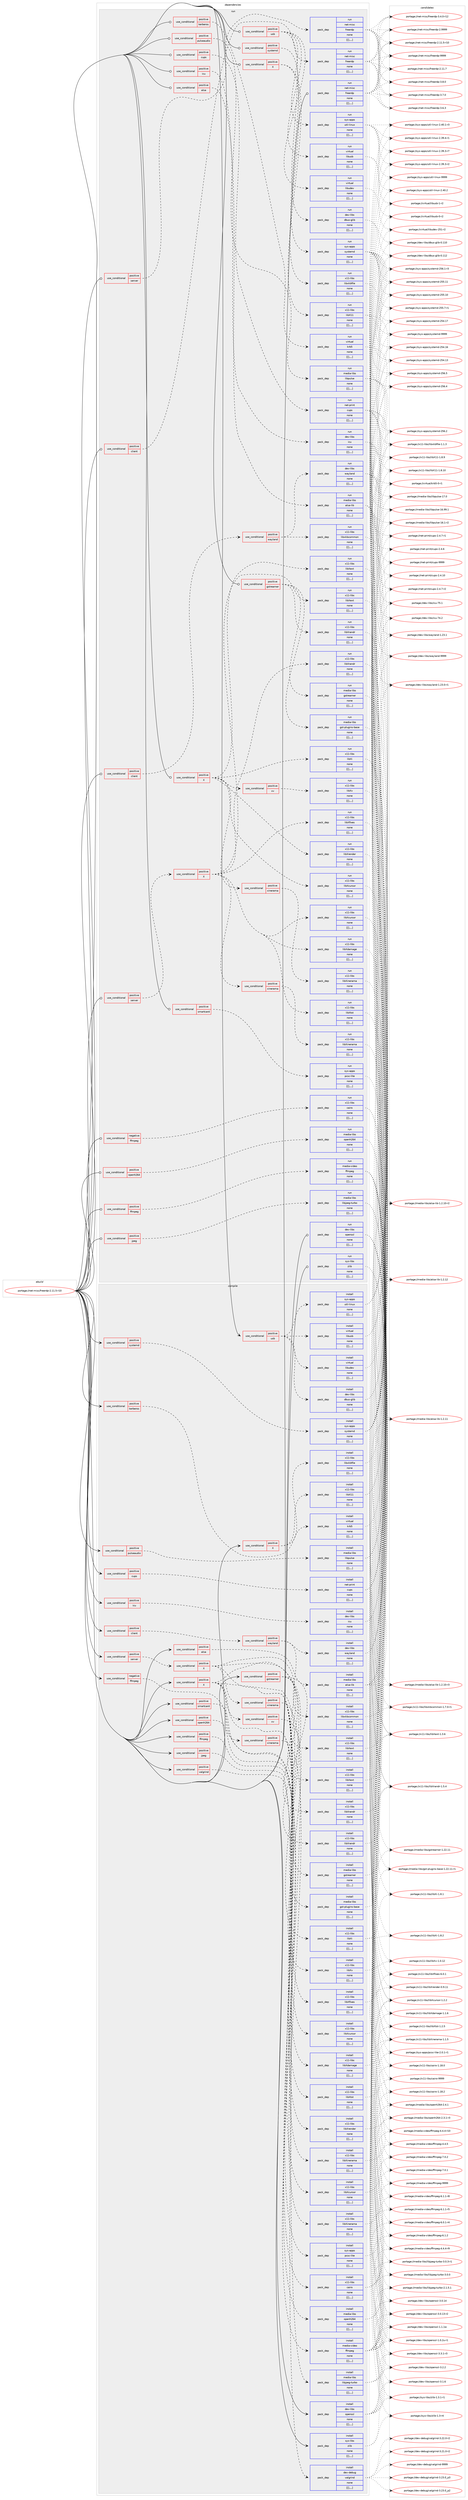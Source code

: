 digraph prolog {

# *************
# Graph options
# *************

newrank=true;
concentrate=true;
compound=true;
graph [rankdir=LR,fontname=Helvetica,fontsize=10,ranksep=1.5];#, ranksep=2.5, nodesep=0.2];
edge  [arrowhead=vee];
node  [fontname=Helvetica,fontsize=10];

# **********
# The ebuild
# **********

subgraph cluster_leftcol {
color=gray;
label=<<i>ebuild</i>>;
id [label="portage://net-misc/freerdp-2.11.5-r10", color=red, width=4, href="../net-misc/freerdp-2.11.5-r10.svg"];
}

# ****************
# The dependencies
# ****************

subgraph cluster_midcol {
color=gray;
label=<<i>dependencies</i>>;
subgraph cluster_compile {
fillcolor="#eeeeee";
style=filled;
label=<<i>compile</i>>;
subgraph cond101396 {
dependency386865 [label=<<TABLE BORDER="0" CELLBORDER="1" CELLSPACING="0" CELLPADDING="4"><TR><TD ROWSPAN="3" CELLPADDING="10">use_conditional</TD></TR><TR><TD>negative</TD></TR><TR><TD>ffmpeg</TD></TR></TABLE>>, shape=none, color=red];
subgraph pack282653 {
dependency386866 [label=<<TABLE BORDER="0" CELLBORDER="1" CELLSPACING="0" CELLPADDING="4" WIDTH="220"><TR><TD ROWSPAN="6" CELLPADDING="30">pack_dep</TD></TR><TR><TD WIDTH="110">install</TD></TR><TR><TD>x11-libs</TD></TR><TR><TD>cairo</TD></TR><TR><TD>none</TD></TR><TR><TD>[[],,,,]</TD></TR></TABLE>>, shape=none, color=blue];
}
dependency386865:e -> dependency386866:w [weight=20,style="dashed",arrowhead="vee"];
}
id:e -> dependency386865:w [weight=20,style="solid",arrowhead="vee"];
subgraph cond101397 {
dependency386867 [label=<<TABLE BORDER="0" CELLBORDER="1" CELLSPACING="0" CELLPADDING="4"><TR><TD ROWSPAN="3" CELLPADDING="10">use_conditional</TD></TR><TR><TD>positive</TD></TR><TR><TD>X</TD></TR></TABLE>>, shape=none, color=red];
subgraph pack282654 {
dependency386868 [label=<<TABLE BORDER="0" CELLBORDER="1" CELLSPACING="0" CELLPADDING="4" WIDTH="220"><TR><TD ROWSPAN="6" CELLPADDING="30">pack_dep</TD></TR><TR><TD WIDTH="110">install</TD></TR><TR><TD>x11-libs</TD></TR><TR><TD>libX11</TD></TR><TR><TD>none</TD></TR><TR><TD>[[],,,,]</TD></TR></TABLE>>, shape=none, color=blue];
}
dependency386867:e -> dependency386868:w [weight=20,style="dashed",arrowhead="vee"];
subgraph pack282655 {
dependency386869 [label=<<TABLE BORDER="0" CELLBORDER="1" CELLSPACING="0" CELLPADDING="4" WIDTH="220"><TR><TD ROWSPAN="6" CELLPADDING="30">pack_dep</TD></TR><TR><TD WIDTH="110">install</TD></TR><TR><TD>x11-libs</TD></TR><TR><TD>libxkbfile</TD></TR><TR><TD>none</TD></TR><TR><TD>[[],,,,]</TD></TR></TABLE>>, shape=none, color=blue];
}
dependency386867:e -> dependency386869:w [weight=20,style="dashed",arrowhead="vee"];
}
id:e -> dependency386867:w [weight=20,style="solid",arrowhead="vee"];
subgraph cond101398 {
dependency386870 [label=<<TABLE BORDER="0" CELLBORDER="1" CELLSPACING="0" CELLPADDING="4"><TR><TD ROWSPAN="3" CELLPADDING="10">use_conditional</TD></TR><TR><TD>positive</TD></TR><TR><TD>X</TD></TR></TABLE>>, shape=none, color=red];
subgraph pack282656 {
dependency386871 [label=<<TABLE BORDER="0" CELLBORDER="1" CELLSPACING="0" CELLPADDING="4" WIDTH="220"><TR><TD ROWSPAN="6" CELLPADDING="30">pack_dep</TD></TR><TR><TD WIDTH="110">install</TD></TR><TR><TD>x11-libs</TD></TR><TR><TD>libXcursor</TD></TR><TR><TD>none</TD></TR><TR><TD>[[],,,,]</TD></TR></TABLE>>, shape=none, color=blue];
}
dependency386870:e -> dependency386871:w [weight=20,style="dashed",arrowhead="vee"];
subgraph pack282657 {
dependency386872 [label=<<TABLE BORDER="0" CELLBORDER="1" CELLSPACING="0" CELLPADDING="4" WIDTH="220"><TR><TD ROWSPAN="6" CELLPADDING="30">pack_dep</TD></TR><TR><TD WIDTH="110">install</TD></TR><TR><TD>x11-libs</TD></TR><TR><TD>libXext</TD></TR><TR><TD>none</TD></TR><TR><TD>[[],,,,]</TD></TR></TABLE>>, shape=none, color=blue];
}
dependency386870:e -> dependency386872:w [weight=20,style="dashed",arrowhead="vee"];
subgraph pack282658 {
dependency386873 [label=<<TABLE BORDER="0" CELLBORDER="1" CELLSPACING="0" CELLPADDING="4" WIDTH="220"><TR><TD ROWSPAN="6" CELLPADDING="30">pack_dep</TD></TR><TR><TD WIDTH="110">install</TD></TR><TR><TD>x11-libs</TD></TR><TR><TD>libXi</TD></TR><TR><TD>none</TD></TR><TR><TD>[[],,,,]</TD></TR></TABLE>>, shape=none, color=blue];
}
dependency386870:e -> dependency386873:w [weight=20,style="dashed",arrowhead="vee"];
subgraph pack282659 {
dependency386874 [label=<<TABLE BORDER="0" CELLBORDER="1" CELLSPACING="0" CELLPADDING="4" WIDTH="220"><TR><TD ROWSPAN="6" CELLPADDING="30">pack_dep</TD></TR><TR><TD WIDTH="110">install</TD></TR><TR><TD>x11-libs</TD></TR><TR><TD>libXrender</TD></TR><TR><TD>none</TD></TR><TR><TD>[[],,,,]</TD></TR></TABLE>>, shape=none, color=blue];
}
dependency386870:e -> dependency386874:w [weight=20,style="dashed",arrowhead="vee"];
subgraph cond101399 {
dependency386875 [label=<<TABLE BORDER="0" CELLBORDER="1" CELLSPACING="0" CELLPADDING="4"><TR><TD ROWSPAN="3" CELLPADDING="10">use_conditional</TD></TR><TR><TD>positive</TD></TR><TR><TD>xinerama</TD></TR></TABLE>>, shape=none, color=red];
subgraph pack282660 {
dependency386876 [label=<<TABLE BORDER="0" CELLBORDER="1" CELLSPACING="0" CELLPADDING="4" WIDTH="220"><TR><TD ROWSPAN="6" CELLPADDING="30">pack_dep</TD></TR><TR><TD WIDTH="110">install</TD></TR><TR><TD>x11-libs</TD></TR><TR><TD>libXinerama</TD></TR><TR><TD>none</TD></TR><TR><TD>[[],,,,]</TD></TR></TABLE>>, shape=none, color=blue];
}
dependency386875:e -> dependency386876:w [weight=20,style="dashed",arrowhead="vee"];
}
dependency386870:e -> dependency386875:w [weight=20,style="dashed",arrowhead="vee"];
subgraph cond101400 {
dependency386877 [label=<<TABLE BORDER="0" CELLBORDER="1" CELLSPACING="0" CELLPADDING="4"><TR><TD ROWSPAN="3" CELLPADDING="10">use_conditional</TD></TR><TR><TD>positive</TD></TR><TR><TD>xv</TD></TR></TABLE>>, shape=none, color=red];
subgraph pack282661 {
dependency386878 [label=<<TABLE BORDER="0" CELLBORDER="1" CELLSPACING="0" CELLPADDING="4" WIDTH="220"><TR><TD ROWSPAN="6" CELLPADDING="30">pack_dep</TD></TR><TR><TD WIDTH="110">install</TD></TR><TR><TD>x11-libs</TD></TR><TR><TD>libXv</TD></TR><TR><TD>none</TD></TR><TR><TD>[[],,,,]</TD></TR></TABLE>>, shape=none, color=blue];
}
dependency386877:e -> dependency386878:w [weight=20,style="dashed",arrowhead="vee"];
}
dependency386870:e -> dependency386877:w [weight=20,style="dashed",arrowhead="vee"];
}
id:e -> dependency386870:w [weight=20,style="solid",arrowhead="vee"];
subgraph cond101401 {
dependency386879 [label=<<TABLE BORDER="0" CELLBORDER="1" CELLSPACING="0" CELLPADDING="4"><TR><TD ROWSPAN="3" CELLPADDING="10">use_conditional</TD></TR><TR><TD>positive</TD></TR><TR><TD>alsa</TD></TR></TABLE>>, shape=none, color=red];
subgraph pack282662 {
dependency386880 [label=<<TABLE BORDER="0" CELLBORDER="1" CELLSPACING="0" CELLPADDING="4" WIDTH="220"><TR><TD ROWSPAN="6" CELLPADDING="30">pack_dep</TD></TR><TR><TD WIDTH="110">install</TD></TR><TR><TD>media-libs</TD></TR><TR><TD>alsa-lib</TD></TR><TR><TD>none</TD></TR><TR><TD>[[],,,,]</TD></TR></TABLE>>, shape=none, color=blue];
}
dependency386879:e -> dependency386880:w [weight=20,style="dashed",arrowhead="vee"];
}
id:e -> dependency386879:w [weight=20,style="solid",arrowhead="vee"];
subgraph cond101402 {
dependency386881 [label=<<TABLE BORDER="0" CELLBORDER="1" CELLSPACING="0" CELLPADDING="4"><TR><TD ROWSPAN="3" CELLPADDING="10">use_conditional</TD></TR><TR><TD>positive</TD></TR><TR><TD>client</TD></TR></TABLE>>, shape=none, color=red];
subgraph cond101403 {
dependency386882 [label=<<TABLE BORDER="0" CELLBORDER="1" CELLSPACING="0" CELLPADDING="4"><TR><TD ROWSPAN="3" CELLPADDING="10">use_conditional</TD></TR><TR><TD>positive</TD></TR><TR><TD>wayland</TD></TR></TABLE>>, shape=none, color=red];
subgraph pack282663 {
dependency386883 [label=<<TABLE BORDER="0" CELLBORDER="1" CELLSPACING="0" CELLPADDING="4" WIDTH="220"><TR><TD ROWSPAN="6" CELLPADDING="30">pack_dep</TD></TR><TR><TD WIDTH="110">install</TD></TR><TR><TD>dev-libs</TD></TR><TR><TD>wayland</TD></TR><TR><TD>none</TD></TR><TR><TD>[[],,,,]</TD></TR></TABLE>>, shape=none, color=blue];
}
dependency386882:e -> dependency386883:w [weight=20,style="dashed",arrowhead="vee"];
subgraph pack282664 {
dependency386884 [label=<<TABLE BORDER="0" CELLBORDER="1" CELLSPACING="0" CELLPADDING="4" WIDTH="220"><TR><TD ROWSPAN="6" CELLPADDING="30">pack_dep</TD></TR><TR><TD WIDTH="110">install</TD></TR><TR><TD>x11-libs</TD></TR><TR><TD>libxkbcommon</TD></TR><TR><TD>none</TD></TR><TR><TD>[[],,,,]</TD></TR></TABLE>>, shape=none, color=blue];
}
dependency386882:e -> dependency386884:w [weight=20,style="dashed",arrowhead="vee"];
}
dependency386881:e -> dependency386882:w [weight=20,style="dashed",arrowhead="vee"];
}
id:e -> dependency386881:w [weight=20,style="solid",arrowhead="vee"];
subgraph cond101404 {
dependency386885 [label=<<TABLE BORDER="0" CELLBORDER="1" CELLSPACING="0" CELLPADDING="4"><TR><TD ROWSPAN="3" CELLPADDING="10">use_conditional</TD></TR><TR><TD>positive</TD></TR><TR><TD>cups</TD></TR></TABLE>>, shape=none, color=red];
subgraph pack282665 {
dependency386886 [label=<<TABLE BORDER="0" CELLBORDER="1" CELLSPACING="0" CELLPADDING="4" WIDTH="220"><TR><TD ROWSPAN="6" CELLPADDING="30">pack_dep</TD></TR><TR><TD WIDTH="110">install</TD></TR><TR><TD>net-print</TD></TR><TR><TD>cups</TD></TR><TR><TD>none</TD></TR><TR><TD>[[],,,,]</TD></TR></TABLE>>, shape=none, color=blue];
}
dependency386885:e -> dependency386886:w [weight=20,style="dashed",arrowhead="vee"];
}
id:e -> dependency386885:w [weight=20,style="solid",arrowhead="vee"];
subgraph cond101405 {
dependency386887 [label=<<TABLE BORDER="0" CELLBORDER="1" CELLSPACING="0" CELLPADDING="4"><TR><TD ROWSPAN="3" CELLPADDING="10">use_conditional</TD></TR><TR><TD>positive</TD></TR><TR><TD>ffmpeg</TD></TR></TABLE>>, shape=none, color=red];
subgraph pack282666 {
dependency386888 [label=<<TABLE BORDER="0" CELLBORDER="1" CELLSPACING="0" CELLPADDING="4" WIDTH="220"><TR><TD ROWSPAN="6" CELLPADDING="30">pack_dep</TD></TR><TR><TD WIDTH="110">install</TD></TR><TR><TD>media-video</TD></TR><TR><TD>ffmpeg</TD></TR><TR><TD>none</TD></TR><TR><TD>[[],,,,]</TD></TR></TABLE>>, shape=none, color=blue];
}
dependency386887:e -> dependency386888:w [weight=20,style="dashed",arrowhead="vee"];
}
id:e -> dependency386887:w [weight=20,style="solid",arrowhead="vee"];
subgraph cond101406 {
dependency386889 [label=<<TABLE BORDER="0" CELLBORDER="1" CELLSPACING="0" CELLPADDING="4"><TR><TD ROWSPAN="3" CELLPADDING="10">use_conditional</TD></TR><TR><TD>positive</TD></TR><TR><TD>gstreamer</TD></TR></TABLE>>, shape=none, color=red];
subgraph pack282667 {
dependency386890 [label=<<TABLE BORDER="0" CELLBORDER="1" CELLSPACING="0" CELLPADDING="4" WIDTH="220"><TR><TD ROWSPAN="6" CELLPADDING="30">pack_dep</TD></TR><TR><TD WIDTH="110">install</TD></TR><TR><TD>media-libs</TD></TR><TR><TD>gstreamer</TD></TR><TR><TD>none</TD></TR><TR><TD>[[],,,,]</TD></TR></TABLE>>, shape=none, color=blue];
}
dependency386889:e -> dependency386890:w [weight=20,style="dashed",arrowhead="vee"];
subgraph pack282668 {
dependency386891 [label=<<TABLE BORDER="0" CELLBORDER="1" CELLSPACING="0" CELLPADDING="4" WIDTH="220"><TR><TD ROWSPAN="6" CELLPADDING="30">pack_dep</TD></TR><TR><TD WIDTH="110">install</TD></TR><TR><TD>media-libs</TD></TR><TR><TD>gst-plugins-base</TD></TR><TR><TD>none</TD></TR><TR><TD>[[],,,,]</TD></TR></TABLE>>, shape=none, color=blue];
}
dependency386889:e -> dependency386891:w [weight=20,style="dashed",arrowhead="vee"];
subgraph pack282669 {
dependency386892 [label=<<TABLE BORDER="0" CELLBORDER="1" CELLSPACING="0" CELLPADDING="4" WIDTH="220"><TR><TD ROWSPAN="6" CELLPADDING="30">pack_dep</TD></TR><TR><TD WIDTH="110">install</TD></TR><TR><TD>x11-libs</TD></TR><TR><TD>libXrandr</TD></TR><TR><TD>none</TD></TR><TR><TD>[[],,,,]</TD></TR></TABLE>>, shape=none, color=blue];
}
dependency386889:e -> dependency386892:w [weight=20,style="dashed",arrowhead="vee"];
}
id:e -> dependency386889:w [weight=20,style="solid",arrowhead="vee"];
subgraph cond101407 {
dependency386893 [label=<<TABLE BORDER="0" CELLBORDER="1" CELLSPACING="0" CELLPADDING="4"><TR><TD ROWSPAN="3" CELLPADDING="10">use_conditional</TD></TR><TR><TD>positive</TD></TR><TR><TD>icu</TD></TR></TABLE>>, shape=none, color=red];
subgraph pack282670 {
dependency386894 [label=<<TABLE BORDER="0" CELLBORDER="1" CELLSPACING="0" CELLPADDING="4" WIDTH="220"><TR><TD ROWSPAN="6" CELLPADDING="30">pack_dep</TD></TR><TR><TD WIDTH="110">install</TD></TR><TR><TD>dev-libs</TD></TR><TR><TD>icu</TD></TR><TR><TD>none</TD></TR><TR><TD>[[],,,,]</TD></TR></TABLE>>, shape=none, color=blue];
}
dependency386893:e -> dependency386894:w [weight=20,style="dashed",arrowhead="vee"];
}
id:e -> dependency386893:w [weight=20,style="solid",arrowhead="vee"];
subgraph cond101408 {
dependency386895 [label=<<TABLE BORDER="0" CELLBORDER="1" CELLSPACING="0" CELLPADDING="4"><TR><TD ROWSPAN="3" CELLPADDING="10">use_conditional</TD></TR><TR><TD>positive</TD></TR><TR><TD>jpeg</TD></TR></TABLE>>, shape=none, color=red];
subgraph pack282671 {
dependency386896 [label=<<TABLE BORDER="0" CELLBORDER="1" CELLSPACING="0" CELLPADDING="4" WIDTH="220"><TR><TD ROWSPAN="6" CELLPADDING="30">pack_dep</TD></TR><TR><TD WIDTH="110">install</TD></TR><TR><TD>media-libs</TD></TR><TR><TD>libjpeg-turbo</TD></TR><TR><TD>none</TD></TR><TR><TD>[[],,,,]</TD></TR></TABLE>>, shape=none, color=blue];
}
dependency386895:e -> dependency386896:w [weight=20,style="dashed",arrowhead="vee"];
}
id:e -> dependency386895:w [weight=20,style="solid",arrowhead="vee"];
subgraph cond101409 {
dependency386897 [label=<<TABLE BORDER="0" CELLBORDER="1" CELLSPACING="0" CELLPADDING="4"><TR><TD ROWSPAN="3" CELLPADDING="10">use_conditional</TD></TR><TR><TD>positive</TD></TR><TR><TD>kerberos</TD></TR></TABLE>>, shape=none, color=red];
subgraph pack282672 {
dependency386898 [label=<<TABLE BORDER="0" CELLBORDER="1" CELLSPACING="0" CELLPADDING="4" WIDTH="220"><TR><TD ROWSPAN="6" CELLPADDING="30">pack_dep</TD></TR><TR><TD WIDTH="110">install</TD></TR><TR><TD>virtual</TD></TR><TR><TD>krb5</TD></TR><TR><TD>none</TD></TR><TR><TD>[[],,,,]</TD></TR></TABLE>>, shape=none, color=blue];
}
dependency386897:e -> dependency386898:w [weight=20,style="dashed",arrowhead="vee"];
}
id:e -> dependency386897:w [weight=20,style="solid",arrowhead="vee"];
subgraph cond101410 {
dependency386899 [label=<<TABLE BORDER="0" CELLBORDER="1" CELLSPACING="0" CELLPADDING="4"><TR><TD ROWSPAN="3" CELLPADDING="10">use_conditional</TD></TR><TR><TD>positive</TD></TR><TR><TD>openh264</TD></TR></TABLE>>, shape=none, color=red];
subgraph pack282673 {
dependency386900 [label=<<TABLE BORDER="0" CELLBORDER="1" CELLSPACING="0" CELLPADDING="4" WIDTH="220"><TR><TD ROWSPAN="6" CELLPADDING="30">pack_dep</TD></TR><TR><TD WIDTH="110">install</TD></TR><TR><TD>media-libs</TD></TR><TR><TD>openh264</TD></TR><TR><TD>none</TD></TR><TR><TD>[[],,,,]</TD></TR></TABLE>>, shape=none, color=blue];
}
dependency386899:e -> dependency386900:w [weight=20,style="dashed",arrowhead="vee"];
}
id:e -> dependency386899:w [weight=20,style="solid",arrowhead="vee"];
subgraph cond101411 {
dependency386901 [label=<<TABLE BORDER="0" CELLBORDER="1" CELLSPACING="0" CELLPADDING="4"><TR><TD ROWSPAN="3" CELLPADDING="10">use_conditional</TD></TR><TR><TD>positive</TD></TR><TR><TD>pulseaudio</TD></TR></TABLE>>, shape=none, color=red];
subgraph pack282674 {
dependency386902 [label=<<TABLE BORDER="0" CELLBORDER="1" CELLSPACING="0" CELLPADDING="4" WIDTH="220"><TR><TD ROWSPAN="6" CELLPADDING="30">pack_dep</TD></TR><TR><TD WIDTH="110">install</TD></TR><TR><TD>media-libs</TD></TR><TR><TD>libpulse</TD></TR><TR><TD>none</TD></TR><TR><TD>[[],,,,]</TD></TR></TABLE>>, shape=none, color=blue];
}
dependency386901:e -> dependency386902:w [weight=20,style="dashed",arrowhead="vee"];
}
id:e -> dependency386901:w [weight=20,style="solid",arrowhead="vee"];
subgraph cond101412 {
dependency386903 [label=<<TABLE BORDER="0" CELLBORDER="1" CELLSPACING="0" CELLPADDING="4"><TR><TD ROWSPAN="3" CELLPADDING="10">use_conditional</TD></TR><TR><TD>positive</TD></TR><TR><TD>server</TD></TR></TABLE>>, shape=none, color=red];
subgraph cond101413 {
dependency386904 [label=<<TABLE BORDER="0" CELLBORDER="1" CELLSPACING="0" CELLPADDING="4"><TR><TD ROWSPAN="3" CELLPADDING="10">use_conditional</TD></TR><TR><TD>positive</TD></TR><TR><TD>X</TD></TR></TABLE>>, shape=none, color=red];
subgraph pack282675 {
dependency386905 [label=<<TABLE BORDER="0" CELLBORDER="1" CELLSPACING="0" CELLPADDING="4" WIDTH="220"><TR><TD ROWSPAN="6" CELLPADDING="30">pack_dep</TD></TR><TR><TD WIDTH="110">install</TD></TR><TR><TD>x11-libs</TD></TR><TR><TD>libXcursor</TD></TR><TR><TD>none</TD></TR><TR><TD>[[],,,,]</TD></TR></TABLE>>, shape=none, color=blue];
}
dependency386904:e -> dependency386905:w [weight=20,style="dashed",arrowhead="vee"];
subgraph pack282676 {
dependency386906 [label=<<TABLE BORDER="0" CELLBORDER="1" CELLSPACING="0" CELLPADDING="4" WIDTH="220"><TR><TD ROWSPAN="6" CELLPADDING="30">pack_dep</TD></TR><TR><TD WIDTH="110">install</TD></TR><TR><TD>x11-libs</TD></TR><TR><TD>libXdamage</TD></TR><TR><TD>none</TD></TR><TR><TD>[[],,,,]</TD></TR></TABLE>>, shape=none, color=blue];
}
dependency386904:e -> dependency386906:w [weight=20,style="dashed",arrowhead="vee"];
subgraph pack282677 {
dependency386907 [label=<<TABLE BORDER="0" CELLBORDER="1" CELLSPACING="0" CELLPADDING="4" WIDTH="220"><TR><TD ROWSPAN="6" CELLPADDING="30">pack_dep</TD></TR><TR><TD WIDTH="110">install</TD></TR><TR><TD>x11-libs</TD></TR><TR><TD>libXext</TD></TR><TR><TD>none</TD></TR><TR><TD>[[],,,,]</TD></TR></TABLE>>, shape=none, color=blue];
}
dependency386904:e -> dependency386907:w [weight=20,style="dashed",arrowhead="vee"];
subgraph pack282678 {
dependency386908 [label=<<TABLE BORDER="0" CELLBORDER="1" CELLSPACING="0" CELLPADDING="4" WIDTH="220"><TR><TD ROWSPAN="6" CELLPADDING="30">pack_dep</TD></TR><TR><TD WIDTH="110">install</TD></TR><TR><TD>x11-libs</TD></TR><TR><TD>libXfixes</TD></TR><TR><TD>none</TD></TR><TR><TD>[[],,,,]</TD></TR></TABLE>>, shape=none, color=blue];
}
dependency386904:e -> dependency386908:w [weight=20,style="dashed",arrowhead="vee"];
subgraph pack282679 {
dependency386909 [label=<<TABLE BORDER="0" CELLBORDER="1" CELLSPACING="0" CELLPADDING="4" WIDTH="220"><TR><TD ROWSPAN="6" CELLPADDING="30">pack_dep</TD></TR><TR><TD WIDTH="110">install</TD></TR><TR><TD>x11-libs</TD></TR><TR><TD>libXrandr</TD></TR><TR><TD>none</TD></TR><TR><TD>[[],,,,]</TD></TR></TABLE>>, shape=none, color=blue];
}
dependency386904:e -> dependency386909:w [weight=20,style="dashed",arrowhead="vee"];
subgraph pack282680 {
dependency386910 [label=<<TABLE BORDER="0" CELLBORDER="1" CELLSPACING="0" CELLPADDING="4" WIDTH="220"><TR><TD ROWSPAN="6" CELLPADDING="30">pack_dep</TD></TR><TR><TD WIDTH="110">install</TD></TR><TR><TD>x11-libs</TD></TR><TR><TD>libXtst</TD></TR><TR><TD>none</TD></TR><TR><TD>[[],,,,]</TD></TR></TABLE>>, shape=none, color=blue];
}
dependency386904:e -> dependency386910:w [weight=20,style="dashed",arrowhead="vee"];
subgraph cond101414 {
dependency386911 [label=<<TABLE BORDER="0" CELLBORDER="1" CELLSPACING="0" CELLPADDING="4"><TR><TD ROWSPAN="3" CELLPADDING="10">use_conditional</TD></TR><TR><TD>positive</TD></TR><TR><TD>xinerama</TD></TR></TABLE>>, shape=none, color=red];
subgraph pack282681 {
dependency386912 [label=<<TABLE BORDER="0" CELLBORDER="1" CELLSPACING="0" CELLPADDING="4" WIDTH="220"><TR><TD ROWSPAN="6" CELLPADDING="30">pack_dep</TD></TR><TR><TD WIDTH="110">install</TD></TR><TR><TD>x11-libs</TD></TR><TR><TD>libXinerama</TD></TR><TR><TD>none</TD></TR><TR><TD>[[],,,,]</TD></TR></TABLE>>, shape=none, color=blue];
}
dependency386911:e -> dependency386912:w [weight=20,style="dashed",arrowhead="vee"];
}
dependency386904:e -> dependency386911:w [weight=20,style="dashed",arrowhead="vee"];
}
dependency386903:e -> dependency386904:w [weight=20,style="dashed",arrowhead="vee"];
}
id:e -> dependency386903:w [weight=20,style="solid",arrowhead="vee"];
subgraph cond101415 {
dependency386913 [label=<<TABLE BORDER="0" CELLBORDER="1" CELLSPACING="0" CELLPADDING="4"><TR><TD ROWSPAN="3" CELLPADDING="10">use_conditional</TD></TR><TR><TD>positive</TD></TR><TR><TD>smartcard</TD></TR></TABLE>>, shape=none, color=red];
subgraph pack282682 {
dependency386914 [label=<<TABLE BORDER="0" CELLBORDER="1" CELLSPACING="0" CELLPADDING="4" WIDTH="220"><TR><TD ROWSPAN="6" CELLPADDING="30">pack_dep</TD></TR><TR><TD WIDTH="110">install</TD></TR><TR><TD>sys-apps</TD></TR><TR><TD>pcsc-lite</TD></TR><TR><TD>none</TD></TR><TR><TD>[[],,,,]</TD></TR></TABLE>>, shape=none, color=blue];
}
dependency386913:e -> dependency386914:w [weight=20,style="dashed",arrowhead="vee"];
}
id:e -> dependency386913:w [weight=20,style="solid",arrowhead="vee"];
subgraph cond101416 {
dependency386915 [label=<<TABLE BORDER="0" CELLBORDER="1" CELLSPACING="0" CELLPADDING="4"><TR><TD ROWSPAN="3" CELLPADDING="10">use_conditional</TD></TR><TR><TD>positive</TD></TR><TR><TD>systemd</TD></TR></TABLE>>, shape=none, color=red];
subgraph pack282683 {
dependency386916 [label=<<TABLE BORDER="0" CELLBORDER="1" CELLSPACING="0" CELLPADDING="4" WIDTH="220"><TR><TD ROWSPAN="6" CELLPADDING="30">pack_dep</TD></TR><TR><TD WIDTH="110">install</TD></TR><TR><TD>sys-apps</TD></TR><TR><TD>systemd</TD></TR><TR><TD>none</TD></TR><TR><TD>[[],,,,]</TD></TR></TABLE>>, shape=none, color=blue];
}
dependency386915:e -> dependency386916:w [weight=20,style="dashed",arrowhead="vee"];
}
id:e -> dependency386915:w [weight=20,style="solid",arrowhead="vee"];
subgraph cond101417 {
dependency386917 [label=<<TABLE BORDER="0" CELLBORDER="1" CELLSPACING="0" CELLPADDING="4"><TR><TD ROWSPAN="3" CELLPADDING="10">use_conditional</TD></TR><TR><TD>positive</TD></TR><TR><TD>usb</TD></TR></TABLE>>, shape=none, color=red];
subgraph pack282684 {
dependency386918 [label=<<TABLE BORDER="0" CELLBORDER="1" CELLSPACING="0" CELLPADDING="4" WIDTH="220"><TR><TD ROWSPAN="6" CELLPADDING="30">pack_dep</TD></TR><TR><TD WIDTH="110">install</TD></TR><TR><TD>virtual</TD></TR><TR><TD>libudev</TD></TR><TR><TD>none</TD></TR><TR><TD>[[],,,,]</TD></TR></TABLE>>, shape=none, color=blue];
}
dependency386917:e -> dependency386918:w [weight=20,style="dashed",arrowhead="vee"];
subgraph pack282685 {
dependency386919 [label=<<TABLE BORDER="0" CELLBORDER="1" CELLSPACING="0" CELLPADDING="4" WIDTH="220"><TR><TD ROWSPAN="6" CELLPADDING="30">pack_dep</TD></TR><TR><TD WIDTH="110">install</TD></TR><TR><TD>sys-apps</TD></TR><TR><TD>util-linux</TD></TR><TR><TD>none</TD></TR><TR><TD>[[],,,,]</TD></TR></TABLE>>, shape=none, color=blue];
}
dependency386917:e -> dependency386919:w [weight=20,style="dashed",arrowhead="vee"];
subgraph pack282686 {
dependency386920 [label=<<TABLE BORDER="0" CELLBORDER="1" CELLSPACING="0" CELLPADDING="4" WIDTH="220"><TR><TD ROWSPAN="6" CELLPADDING="30">pack_dep</TD></TR><TR><TD WIDTH="110">install</TD></TR><TR><TD>dev-libs</TD></TR><TR><TD>dbus-glib</TD></TR><TR><TD>none</TD></TR><TR><TD>[[],,,,]</TD></TR></TABLE>>, shape=none, color=blue];
}
dependency386917:e -> dependency386920:w [weight=20,style="dashed",arrowhead="vee"];
subgraph pack282687 {
dependency386921 [label=<<TABLE BORDER="0" CELLBORDER="1" CELLSPACING="0" CELLPADDING="4" WIDTH="220"><TR><TD ROWSPAN="6" CELLPADDING="30">pack_dep</TD></TR><TR><TD WIDTH="110">install</TD></TR><TR><TD>virtual</TD></TR><TR><TD>libusb</TD></TR><TR><TD>none</TD></TR><TR><TD>[[],,,,]</TD></TR></TABLE>>, shape=none, color=blue];
}
dependency386917:e -> dependency386921:w [weight=20,style="dashed",arrowhead="vee"];
}
id:e -> dependency386917:w [weight=20,style="solid",arrowhead="vee"];
subgraph cond101418 {
dependency386922 [label=<<TABLE BORDER="0" CELLBORDER="1" CELLSPACING="0" CELLPADDING="4"><TR><TD ROWSPAN="3" CELLPADDING="10">use_conditional</TD></TR><TR><TD>positive</TD></TR><TR><TD>valgrind</TD></TR></TABLE>>, shape=none, color=red];
subgraph pack282688 {
dependency386923 [label=<<TABLE BORDER="0" CELLBORDER="1" CELLSPACING="0" CELLPADDING="4" WIDTH="220"><TR><TD ROWSPAN="6" CELLPADDING="30">pack_dep</TD></TR><TR><TD WIDTH="110">install</TD></TR><TR><TD>dev-debug</TD></TR><TR><TD>valgrind</TD></TR><TR><TD>none</TD></TR><TR><TD>[[],,,,]</TD></TR></TABLE>>, shape=none, color=blue];
}
dependency386922:e -> dependency386923:w [weight=20,style="dashed",arrowhead="vee"];
}
id:e -> dependency386922:w [weight=20,style="solid",arrowhead="vee"];
subgraph pack282689 {
dependency386924 [label=<<TABLE BORDER="0" CELLBORDER="1" CELLSPACING="0" CELLPADDING="4" WIDTH="220"><TR><TD ROWSPAN="6" CELLPADDING="30">pack_dep</TD></TR><TR><TD WIDTH="110">install</TD></TR><TR><TD>dev-libs</TD></TR><TR><TD>openssl</TD></TR><TR><TD>none</TD></TR><TR><TD>[[],,,,]</TD></TR></TABLE>>, shape=none, color=blue];
}
id:e -> dependency386924:w [weight=20,style="solid",arrowhead="vee"];
subgraph pack282690 {
dependency386925 [label=<<TABLE BORDER="0" CELLBORDER="1" CELLSPACING="0" CELLPADDING="4" WIDTH="220"><TR><TD ROWSPAN="6" CELLPADDING="30">pack_dep</TD></TR><TR><TD WIDTH="110">install</TD></TR><TR><TD>sys-libs</TD></TR><TR><TD>zlib</TD></TR><TR><TD>none</TD></TR><TR><TD>[[],,,,]</TD></TR></TABLE>>, shape=none, color=blue];
}
id:e -> dependency386925:w [weight=20,style="solid",arrowhead="vee"];
}
subgraph cluster_compileandrun {
fillcolor="#eeeeee";
style=filled;
label=<<i>compile and run</i>>;
}
subgraph cluster_run {
fillcolor="#eeeeee";
style=filled;
label=<<i>run</i>>;
subgraph cond101419 {
dependency386926 [label=<<TABLE BORDER="0" CELLBORDER="1" CELLSPACING="0" CELLPADDING="4"><TR><TD ROWSPAN="3" CELLPADDING="10">use_conditional</TD></TR><TR><TD>negative</TD></TR><TR><TD>ffmpeg</TD></TR></TABLE>>, shape=none, color=red];
subgraph pack282691 {
dependency386927 [label=<<TABLE BORDER="0" CELLBORDER="1" CELLSPACING="0" CELLPADDING="4" WIDTH="220"><TR><TD ROWSPAN="6" CELLPADDING="30">pack_dep</TD></TR><TR><TD WIDTH="110">run</TD></TR><TR><TD>x11-libs</TD></TR><TR><TD>cairo</TD></TR><TR><TD>none</TD></TR><TR><TD>[[],,,,]</TD></TR></TABLE>>, shape=none, color=blue];
}
dependency386926:e -> dependency386927:w [weight=20,style="dashed",arrowhead="vee"];
}
id:e -> dependency386926:w [weight=20,style="solid",arrowhead="odot"];
subgraph cond101420 {
dependency386928 [label=<<TABLE BORDER="0" CELLBORDER="1" CELLSPACING="0" CELLPADDING="4"><TR><TD ROWSPAN="3" CELLPADDING="10">use_conditional</TD></TR><TR><TD>positive</TD></TR><TR><TD>X</TD></TR></TABLE>>, shape=none, color=red];
subgraph pack282692 {
dependency386929 [label=<<TABLE BORDER="0" CELLBORDER="1" CELLSPACING="0" CELLPADDING="4" WIDTH="220"><TR><TD ROWSPAN="6" CELLPADDING="30">pack_dep</TD></TR><TR><TD WIDTH="110">run</TD></TR><TR><TD>x11-libs</TD></TR><TR><TD>libX11</TD></TR><TR><TD>none</TD></TR><TR><TD>[[],,,,]</TD></TR></TABLE>>, shape=none, color=blue];
}
dependency386928:e -> dependency386929:w [weight=20,style="dashed",arrowhead="vee"];
subgraph pack282693 {
dependency386930 [label=<<TABLE BORDER="0" CELLBORDER="1" CELLSPACING="0" CELLPADDING="4" WIDTH="220"><TR><TD ROWSPAN="6" CELLPADDING="30">pack_dep</TD></TR><TR><TD WIDTH="110">run</TD></TR><TR><TD>x11-libs</TD></TR><TR><TD>libxkbfile</TD></TR><TR><TD>none</TD></TR><TR><TD>[[],,,,]</TD></TR></TABLE>>, shape=none, color=blue];
}
dependency386928:e -> dependency386930:w [weight=20,style="dashed",arrowhead="vee"];
}
id:e -> dependency386928:w [weight=20,style="solid",arrowhead="odot"];
subgraph cond101421 {
dependency386931 [label=<<TABLE BORDER="0" CELLBORDER="1" CELLSPACING="0" CELLPADDING="4"><TR><TD ROWSPAN="3" CELLPADDING="10">use_conditional</TD></TR><TR><TD>positive</TD></TR><TR><TD>X</TD></TR></TABLE>>, shape=none, color=red];
subgraph pack282694 {
dependency386932 [label=<<TABLE BORDER="0" CELLBORDER="1" CELLSPACING="0" CELLPADDING="4" WIDTH="220"><TR><TD ROWSPAN="6" CELLPADDING="30">pack_dep</TD></TR><TR><TD WIDTH="110">run</TD></TR><TR><TD>x11-libs</TD></TR><TR><TD>libXcursor</TD></TR><TR><TD>none</TD></TR><TR><TD>[[],,,,]</TD></TR></TABLE>>, shape=none, color=blue];
}
dependency386931:e -> dependency386932:w [weight=20,style="dashed",arrowhead="vee"];
subgraph pack282695 {
dependency386933 [label=<<TABLE BORDER="0" CELLBORDER="1" CELLSPACING="0" CELLPADDING="4" WIDTH="220"><TR><TD ROWSPAN="6" CELLPADDING="30">pack_dep</TD></TR><TR><TD WIDTH="110">run</TD></TR><TR><TD>x11-libs</TD></TR><TR><TD>libXext</TD></TR><TR><TD>none</TD></TR><TR><TD>[[],,,,]</TD></TR></TABLE>>, shape=none, color=blue];
}
dependency386931:e -> dependency386933:w [weight=20,style="dashed",arrowhead="vee"];
subgraph pack282696 {
dependency386934 [label=<<TABLE BORDER="0" CELLBORDER="1" CELLSPACING="0" CELLPADDING="4" WIDTH="220"><TR><TD ROWSPAN="6" CELLPADDING="30">pack_dep</TD></TR><TR><TD WIDTH="110">run</TD></TR><TR><TD>x11-libs</TD></TR><TR><TD>libXi</TD></TR><TR><TD>none</TD></TR><TR><TD>[[],,,,]</TD></TR></TABLE>>, shape=none, color=blue];
}
dependency386931:e -> dependency386934:w [weight=20,style="dashed",arrowhead="vee"];
subgraph pack282697 {
dependency386935 [label=<<TABLE BORDER="0" CELLBORDER="1" CELLSPACING="0" CELLPADDING="4" WIDTH="220"><TR><TD ROWSPAN="6" CELLPADDING="30">pack_dep</TD></TR><TR><TD WIDTH="110">run</TD></TR><TR><TD>x11-libs</TD></TR><TR><TD>libXrender</TD></TR><TR><TD>none</TD></TR><TR><TD>[[],,,,]</TD></TR></TABLE>>, shape=none, color=blue];
}
dependency386931:e -> dependency386935:w [weight=20,style="dashed",arrowhead="vee"];
subgraph cond101422 {
dependency386936 [label=<<TABLE BORDER="0" CELLBORDER="1" CELLSPACING="0" CELLPADDING="4"><TR><TD ROWSPAN="3" CELLPADDING="10">use_conditional</TD></TR><TR><TD>positive</TD></TR><TR><TD>xinerama</TD></TR></TABLE>>, shape=none, color=red];
subgraph pack282698 {
dependency386937 [label=<<TABLE BORDER="0" CELLBORDER="1" CELLSPACING="0" CELLPADDING="4" WIDTH="220"><TR><TD ROWSPAN="6" CELLPADDING="30">pack_dep</TD></TR><TR><TD WIDTH="110">run</TD></TR><TR><TD>x11-libs</TD></TR><TR><TD>libXinerama</TD></TR><TR><TD>none</TD></TR><TR><TD>[[],,,,]</TD></TR></TABLE>>, shape=none, color=blue];
}
dependency386936:e -> dependency386937:w [weight=20,style="dashed",arrowhead="vee"];
}
dependency386931:e -> dependency386936:w [weight=20,style="dashed",arrowhead="vee"];
subgraph cond101423 {
dependency386938 [label=<<TABLE BORDER="0" CELLBORDER="1" CELLSPACING="0" CELLPADDING="4"><TR><TD ROWSPAN="3" CELLPADDING="10">use_conditional</TD></TR><TR><TD>positive</TD></TR><TR><TD>xv</TD></TR></TABLE>>, shape=none, color=red];
subgraph pack282699 {
dependency386939 [label=<<TABLE BORDER="0" CELLBORDER="1" CELLSPACING="0" CELLPADDING="4" WIDTH="220"><TR><TD ROWSPAN="6" CELLPADDING="30">pack_dep</TD></TR><TR><TD WIDTH="110">run</TD></TR><TR><TD>x11-libs</TD></TR><TR><TD>libXv</TD></TR><TR><TD>none</TD></TR><TR><TD>[[],,,,]</TD></TR></TABLE>>, shape=none, color=blue];
}
dependency386938:e -> dependency386939:w [weight=20,style="dashed",arrowhead="vee"];
}
dependency386931:e -> dependency386938:w [weight=20,style="dashed",arrowhead="vee"];
}
id:e -> dependency386931:w [weight=20,style="solid",arrowhead="odot"];
subgraph cond101424 {
dependency386940 [label=<<TABLE BORDER="0" CELLBORDER="1" CELLSPACING="0" CELLPADDING="4"><TR><TD ROWSPAN="3" CELLPADDING="10">use_conditional</TD></TR><TR><TD>positive</TD></TR><TR><TD>alsa</TD></TR></TABLE>>, shape=none, color=red];
subgraph pack282700 {
dependency386941 [label=<<TABLE BORDER="0" CELLBORDER="1" CELLSPACING="0" CELLPADDING="4" WIDTH="220"><TR><TD ROWSPAN="6" CELLPADDING="30">pack_dep</TD></TR><TR><TD WIDTH="110">run</TD></TR><TR><TD>media-libs</TD></TR><TR><TD>alsa-lib</TD></TR><TR><TD>none</TD></TR><TR><TD>[[],,,,]</TD></TR></TABLE>>, shape=none, color=blue];
}
dependency386940:e -> dependency386941:w [weight=20,style="dashed",arrowhead="vee"];
}
id:e -> dependency386940:w [weight=20,style="solid",arrowhead="odot"];
subgraph cond101425 {
dependency386942 [label=<<TABLE BORDER="0" CELLBORDER="1" CELLSPACING="0" CELLPADDING="4"><TR><TD ROWSPAN="3" CELLPADDING="10">use_conditional</TD></TR><TR><TD>positive</TD></TR><TR><TD>client</TD></TR></TABLE>>, shape=none, color=red];
subgraph cond101426 {
dependency386943 [label=<<TABLE BORDER="0" CELLBORDER="1" CELLSPACING="0" CELLPADDING="4"><TR><TD ROWSPAN="3" CELLPADDING="10">use_conditional</TD></TR><TR><TD>positive</TD></TR><TR><TD>wayland</TD></TR></TABLE>>, shape=none, color=red];
subgraph pack282701 {
dependency386944 [label=<<TABLE BORDER="0" CELLBORDER="1" CELLSPACING="0" CELLPADDING="4" WIDTH="220"><TR><TD ROWSPAN="6" CELLPADDING="30">pack_dep</TD></TR><TR><TD WIDTH="110">run</TD></TR><TR><TD>dev-libs</TD></TR><TR><TD>wayland</TD></TR><TR><TD>none</TD></TR><TR><TD>[[],,,,]</TD></TR></TABLE>>, shape=none, color=blue];
}
dependency386943:e -> dependency386944:w [weight=20,style="dashed",arrowhead="vee"];
subgraph pack282702 {
dependency386945 [label=<<TABLE BORDER="0" CELLBORDER="1" CELLSPACING="0" CELLPADDING="4" WIDTH="220"><TR><TD ROWSPAN="6" CELLPADDING="30">pack_dep</TD></TR><TR><TD WIDTH="110">run</TD></TR><TR><TD>x11-libs</TD></TR><TR><TD>libxkbcommon</TD></TR><TR><TD>none</TD></TR><TR><TD>[[],,,,]</TD></TR></TABLE>>, shape=none, color=blue];
}
dependency386943:e -> dependency386945:w [weight=20,style="dashed",arrowhead="vee"];
}
dependency386942:e -> dependency386943:w [weight=20,style="dashed",arrowhead="vee"];
}
id:e -> dependency386942:w [weight=20,style="solid",arrowhead="odot"];
subgraph cond101427 {
dependency386946 [label=<<TABLE BORDER="0" CELLBORDER="1" CELLSPACING="0" CELLPADDING="4"><TR><TD ROWSPAN="3" CELLPADDING="10">use_conditional</TD></TR><TR><TD>positive</TD></TR><TR><TD>client</TD></TR></TABLE>>, shape=none, color=red];
subgraph pack282703 {
dependency386947 [label=<<TABLE BORDER="0" CELLBORDER="1" CELLSPACING="0" CELLPADDING="4" WIDTH="220"><TR><TD ROWSPAN="6" CELLPADDING="30">pack_dep</TD></TR><TR><TD WIDTH="110">run</TD></TR><TR><TD>net-misc</TD></TR><TR><TD>freerdp</TD></TR><TR><TD>none</TD></TR><TR><TD>[[],,,,]</TD></TR></TABLE>>, shape=none, color=blue];
}
dependency386946:e -> dependency386947:w [weight=20,style="dashed",arrowhead="vee"];
}
id:e -> dependency386946:w [weight=20,style="solid",arrowhead="odot"];
subgraph cond101428 {
dependency386948 [label=<<TABLE BORDER="0" CELLBORDER="1" CELLSPACING="0" CELLPADDING="4"><TR><TD ROWSPAN="3" CELLPADDING="10">use_conditional</TD></TR><TR><TD>positive</TD></TR><TR><TD>cups</TD></TR></TABLE>>, shape=none, color=red];
subgraph pack282704 {
dependency386949 [label=<<TABLE BORDER="0" CELLBORDER="1" CELLSPACING="0" CELLPADDING="4" WIDTH="220"><TR><TD ROWSPAN="6" CELLPADDING="30">pack_dep</TD></TR><TR><TD WIDTH="110">run</TD></TR><TR><TD>net-print</TD></TR><TR><TD>cups</TD></TR><TR><TD>none</TD></TR><TR><TD>[[],,,,]</TD></TR></TABLE>>, shape=none, color=blue];
}
dependency386948:e -> dependency386949:w [weight=20,style="dashed",arrowhead="vee"];
}
id:e -> dependency386948:w [weight=20,style="solid",arrowhead="odot"];
subgraph cond101429 {
dependency386950 [label=<<TABLE BORDER="0" CELLBORDER="1" CELLSPACING="0" CELLPADDING="4"><TR><TD ROWSPAN="3" CELLPADDING="10">use_conditional</TD></TR><TR><TD>positive</TD></TR><TR><TD>ffmpeg</TD></TR></TABLE>>, shape=none, color=red];
subgraph pack282705 {
dependency386951 [label=<<TABLE BORDER="0" CELLBORDER="1" CELLSPACING="0" CELLPADDING="4" WIDTH="220"><TR><TD ROWSPAN="6" CELLPADDING="30">pack_dep</TD></TR><TR><TD WIDTH="110">run</TD></TR><TR><TD>media-video</TD></TR><TR><TD>ffmpeg</TD></TR><TR><TD>none</TD></TR><TR><TD>[[],,,,]</TD></TR></TABLE>>, shape=none, color=blue];
}
dependency386950:e -> dependency386951:w [weight=20,style="dashed",arrowhead="vee"];
}
id:e -> dependency386950:w [weight=20,style="solid",arrowhead="odot"];
subgraph cond101430 {
dependency386952 [label=<<TABLE BORDER="0" CELLBORDER="1" CELLSPACING="0" CELLPADDING="4"><TR><TD ROWSPAN="3" CELLPADDING="10">use_conditional</TD></TR><TR><TD>positive</TD></TR><TR><TD>gstreamer</TD></TR></TABLE>>, shape=none, color=red];
subgraph pack282706 {
dependency386953 [label=<<TABLE BORDER="0" CELLBORDER="1" CELLSPACING="0" CELLPADDING="4" WIDTH="220"><TR><TD ROWSPAN="6" CELLPADDING="30">pack_dep</TD></TR><TR><TD WIDTH="110">run</TD></TR><TR><TD>media-libs</TD></TR><TR><TD>gstreamer</TD></TR><TR><TD>none</TD></TR><TR><TD>[[],,,,]</TD></TR></TABLE>>, shape=none, color=blue];
}
dependency386952:e -> dependency386953:w [weight=20,style="dashed",arrowhead="vee"];
subgraph pack282707 {
dependency386954 [label=<<TABLE BORDER="0" CELLBORDER="1" CELLSPACING="0" CELLPADDING="4" WIDTH="220"><TR><TD ROWSPAN="6" CELLPADDING="30">pack_dep</TD></TR><TR><TD WIDTH="110">run</TD></TR><TR><TD>media-libs</TD></TR><TR><TD>gst-plugins-base</TD></TR><TR><TD>none</TD></TR><TR><TD>[[],,,,]</TD></TR></TABLE>>, shape=none, color=blue];
}
dependency386952:e -> dependency386954:w [weight=20,style="dashed",arrowhead="vee"];
subgraph pack282708 {
dependency386955 [label=<<TABLE BORDER="0" CELLBORDER="1" CELLSPACING="0" CELLPADDING="4" WIDTH="220"><TR><TD ROWSPAN="6" CELLPADDING="30">pack_dep</TD></TR><TR><TD WIDTH="110">run</TD></TR><TR><TD>x11-libs</TD></TR><TR><TD>libXrandr</TD></TR><TR><TD>none</TD></TR><TR><TD>[[],,,,]</TD></TR></TABLE>>, shape=none, color=blue];
}
dependency386952:e -> dependency386955:w [weight=20,style="dashed",arrowhead="vee"];
}
id:e -> dependency386952:w [weight=20,style="solid",arrowhead="odot"];
subgraph cond101431 {
dependency386956 [label=<<TABLE BORDER="0" CELLBORDER="1" CELLSPACING="0" CELLPADDING="4"><TR><TD ROWSPAN="3" CELLPADDING="10">use_conditional</TD></TR><TR><TD>positive</TD></TR><TR><TD>icu</TD></TR></TABLE>>, shape=none, color=red];
subgraph pack282709 {
dependency386957 [label=<<TABLE BORDER="0" CELLBORDER="1" CELLSPACING="0" CELLPADDING="4" WIDTH="220"><TR><TD ROWSPAN="6" CELLPADDING="30">pack_dep</TD></TR><TR><TD WIDTH="110">run</TD></TR><TR><TD>dev-libs</TD></TR><TR><TD>icu</TD></TR><TR><TD>none</TD></TR><TR><TD>[[],,,,]</TD></TR></TABLE>>, shape=none, color=blue];
}
dependency386956:e -> dependency386957:w [weight=20,style="dashed",arrowhead="vee"];
}
id:e -> dependency386956:w [weight=20,style="solid",arrowhead="odot"];
subgraph cond101432 {
dependency386958 [label=<<TABLE BORDER="0" CELLBORDER="1" CELLSPACING="0" CELLPADDING="4"><TR><TD ROWSPAN="3" CELLPADDING="10">use_conditional</TD></TR><TR><TD>positive</TD></TR><TR><TD>jpeg</TD></TR></TABLE>>, shape=none, color=red];
subgraph pack282710 {
dependency386959 [label=<<TABLE BORDER="0" CELLBORDER="1" CELLSPACING="0" CELLPADDING="4" WIDTH="220"><TR><TD ROWSPAN="6" CELLPADDING="30">pack_dep</TD></TR><TR><TD WIDTH="110">run</TD></TR><TR><TD>media-libs</TD></TR><TR><TD>libjpeg-turbo</TD></TR><TR><TD>none</TD></TR><TR><TD>[[],,,,]</TD></TR></TABLE>>, shape=none, color=blue];
}
dependency386958:e -> dependency386959:w [weight=20,style="dashed",arrowhead="vee"];
}
id:e -> dependency386958:w [weight=20,style="solid",arrowhead="odot"];
subgraph cond101433 {
dependency386960 [label=<<TABLE BORDER="0" CELLBORDER="1" CELLSPACING="0" CELLPADDING="4"><TR><TD ROWSPAN="3" CELLPADDING="10">use_conditional</TD></TR><TR><TD>positive</TD></TR><TR><TD>kerberos</TD></TR></TABLE>>, shape=none, color=red];
subgraph pack282711 {
dependency386961 [label=<<TABLE BORDER="0" CELLBORDER="1" CELLSPACING="0" CELLPADDING="4" WIDTH="220"><TR><TD ROWSPAN="6" CELLPADDING="30">pack_dep</TD></TR><TR><TD WIDTH="110">run</TD></TR><TR><TD>virtual</TD></TR><TR><TD>krb5</TD></TR><TR><TD>none</TD></TR><TR><TD>[[],,,,]</TD></TR></TABLE>>, shape=none, color=blue];
}
dependency386960:e -> dependency386961:w [weight=20,style="dashed",arrowhead="vee"];
}
id:e -> dependency386960:w [weight=20,style="solid",arrowhead="odot"];
subgraph cond101434 {
dependency386962 [label=<<TABLE BORDER="0" CELLBORDER="1" CELLSPACING="0" CELLPADDING="4"><TR><TD ROWSPAN="3" CELLPADDING="10">use_conditional</TD></TR><TR><TD>positive</TD></TR><TR><TD>openh264</TD></TR></TABLE>>, shape=none, color=red];
subgraph pack282712 {
dependency386963 [label=<<TABLE BORDER="0" CELLBORDER="1" CELLSPACING="0" CELLPADDING="4" WIDTH="220"><TR><TD ROWSPAN="6" CELLPADDING="30">pack_dep</TD></TR><TR><TD WIDTH="110">run</TD></TR><TR><TD>media-libs</TD></TR><TR><TD>openh264</TD></TR><TR><TD>none</TD></TR><TR><TD>[[],,,,]</TD></TR></TABLE>>, shape=none, color=blue];
}
dependency386962:e -> dependency386963:w [weight=20,style="dashed",arrowhead="vee"];
}
id:e -> dependency386962:w [weight=20,style="solid",arrowhead="odot"];
subgraph cond101435 {
dependency386964 [label=<<TABLE BORDER="0" CELLBORDER="1" CELLSPACING="0" CELLPADDING="4"><TR><TD ROWSPAN="3" CELLPADDING="10">use_conditional</TD></TR><TR><TD>positive</TD></TR><TR><TD>pulseaudio</TD></TR></TABLE>>, shape=none, color=red];
subgraph pack282713 {
dependency386965 [label=<<TABLE BORDER="0" CELLBORDER="1" CELLSPACING="0" CELLPADDING="4" WIDTH="220"><TR><TD ROWSPAN="6" CELLPADDING="30">pack_dep</TD></TR><TR><TD WIDTH="110">run</TD></TR><TR><TD>media-libs</TD></TR><TR><TD>libpulse</TD></TR><TR><TD>none</TD></TR><TR><TD>[[],,,,]</TD></TR></TABLE>>, shape=none, color=blue];
}
dependency386964:e -> dependency386965:w [weight=20,style="dashed",arrowhead="vee"];
}
id:e -> dependency386964:w [weight=20,style="solid",arrowhead="odot"];
subgraph cond101436 {
dependency386966 [label=<<TABLE BORDER="0" CELLBORDER="1" CELLSPACING="0" CELLPADDING="4"><TR><TD ROWSPAN="3" CELLPADDING="10">use_conditional</TD></TR><TR><TD>positive</TD></TR><TR><TD>server</TD></TR></TABLE>>, shape=none, color=red];
subgraph cond101437 {
dependency386967 [label=<<TABLE BORDER="0" CELLBORDER="1" CELLSPACING="0" CELLPADDING="4"><TR><TD ROWSPAN="3" CELLPADDING="10">use_conditional</TD></TR><TR><TD>positive</TD></TR><TR><TD>X</TD></TR></TABLE>>, shape=none, color=red];
subgraph pack282714 {
dependency386968 [label=<<TABLE BORDER="0" CELLBORDER="1" CELLSPACING="0" CELLPADDING="4" WIDTH="220"><TR><TD ROWSPAN="6" CELLPADDING="30">pack_dep</TD></TR><TR><TD WIDTH="110">run</TD></TR><TR><TD>x11-libs</TD></TR><TR><TD>libXcursor</TD></TR><TR><TD>none</TD></TR><TR><TD>[[],,,,]</TD></TR></TABLE>>, shape=none, color=blue];
}
dependency386967:e -> dependency386968:w [weight=20,style="dashed",arrowhead="vee"];
subgraph pack282715 {
dependency386969 [label=<<TABLE BORDER="0" CELLBORDER="1" CELLSPACING="0" CELLPADDING="4" WIDTH="220"><TR><TD ROWSPAN="6" CELLPADDING="30">pack_dep</TD></TR><TR><TD WIDTH="110">run</TD></TR><TR><TD>x11-libs</TD></TR><TR><TD>libXdamage</TD></TR><TR><TD>none</TD></TR><TR><TD>[[],,,,]</TD></TR></TABLE>>, shape=none, color=blue];
}
dependency386967:e -> dependency386969:w [weight=20,style="dashed",arrowhead="vee"];
subgraph pack282716 {
dependency386970 [label=<<TABLE BORDER="0" CELLBORDER="1" CELLSPACING="0" CELLPADDING="4" WIDTH="220"><TR><TD ROWSPAN="6" CELLPADDING="30">pack_dep</TD></TR><TR><TD WIDTH="110">run</TD></TR><TR><TD>x11-libs</TD></TR><TR><TD>libXext</TD></TR><TR><TD>none</TD></TR><TR><TD>[[],,,,]</TD></TR></TABLE>>, shape=none, color=blue];
}
dependency386967:e -> dependency386970:w [weight=20,style="dashed",arrowhead="vee"];
subgraph pack282717 {
dependency386971 [label=<<TABLE BORDER="0" CELLBORDER="1" CELLSPACING="0" CELLPADDING="4" WIDTH="220"><TR><TD ROWSPAN="6" CELLPADDING="30">pack_dep</TD></TR><TR><TD WIDTH="110">run</TD></TR><TR><TD>x11-libs</TD></TR><TR><TD>libXfixes</TD></TR><TR><TD>none</TD></TR><TR><TD>[[],,,,]</TD></TR></TABLE>>, shape=none, color=blue];
}
dependency386967:e -> dependency386971:w [weight=20,style="dashed",arrowhead="vee"];
subgraph pack282718 {
dependency386972 [label=<<TABLE BORDER="0" CELLBORDER="1" CELLSPACING="0" CELLPADDING="4" WIDTH="220"><TR><TD ROWSPAN="6" CELLPADDING="30">pack_dep</TD></TR><TR><TD WIDTH="110">run</TD></TR><TR><TD>x11-libs</TD></TR><TR><TD>libXrandr</TD></TR><TR><TD>none</TD></TR><TR><TD>[[],,,,]</TD></TR></TABLE>>, shape=none, color=blue];
}
dependency386967:e -> dependency386972:w [weight=20,style="dashed",arrowhead="vee"];
subgraph pack282719 {
dependency386973 [label=<<TABLE BORDER="0" CELLBORDER="1" CELLSPACING="0" CELLPADDING="4" WIDTH="220"><TR><TD ROWSPAN="6" CELLPADDING="30">pack_dep</TD></TR><TR><TD WIDTH="110">run</TD></TR><TR><TD>x11-libs</TD></TR><TR><TD>libXtst</TD></TR><TR><TD>none</TD></TR><TR><TD>[[],,,,]</TD></TR></TABLE>>, shape=none, color=blue];
}
dependency386967:e -> dependency386973:w [weight=20,style="dashed",arrowhead="vee"];
subgraph cond101438 {
dependency386974 [label=<<TABLE BORDER="0" CELLBORDER="1" CELLSPACING="0" CELLPADDING="4"><TR><TD ROWSPAN="3" CELLPADDING="10">use_conditional</TD></TR><TR><TD>positive</TD></TR><TR><TD>xinerama</TD></TR></TABLE>>, shape=none, color=red];
subgraph pack282720 {
dependency386975 [label=<<TABLE BORDER="0" CELLBORDER="1" CELLSPACING="0" CELLPADDING="4" WIDTH="220"><TR><TD ROWSPAN="6" CELLPADDING="30">pack_dep</TD></TR><TR><TD WIDTH="110">run</TD></TR><TR><TD>x11-libs</TD></TR><TR><TD>libXinerama</TD></TR><TR><TD>none</TD></TR><TR><TD>[[],,,,]</TD></TR></TABLE>>, shape=none, color=blue];
}
dependency386974:e -> dependency386975:w [weight=20,style="dashed",arrowhead="vee"];
}
dependency386967:e -> dependency386974:w [weight=20,style="dashed",arrowhead="vee"];
}
dependency386966:e -> dependency386967:w [weight=20,style="dashed",arrowhead="vee"];
}
id:e -> dependency386966:w [weight=20,style="solid",arrowhead="odot"];
subgraph cond101439 {
dependency386976 [label=<<TABLE BORDER="0" CELLBORDER="1" CELLSPACING="0" CELLPADDING="4"><TR><TD ROWSPAN="3" CELLPADDING="10">use_conditional</TD></TR><TR><TD>positive</TD></TR><TR><TD>server</TD></TR></TABLE>>, shape=none, color=red];
subgraph pack282721 {
dependency386977 [label=<<TABLE BORDER="0" CELLBORDER="1" CELLSPACING="0" CELLPADDING="4" WIDTH="220"><TR><TD ROWSPAN="6" CELLPADDING="30">pack_dep</TD></TR><TR><TD WIDTH="110">run</TD></TR><TR><TD>net-misc</TD></TR><TR><TD>freerdp</TD></TR><TR><TD>none</TD></TR><TR><TD>[[],,,,]</TD></TR></TABLE>>, shape=none, color=blue];
}
dependency386976:e -> dependency386977:w [weight=20,style="dashed",arrowhead="vee"];
}
id:e -> dependency386976:w [weight=20,style="solid",arrowhead="odot"];
subgraph cond101440 {
dependency386978 [label=<<TABLE BORDER="0" CELLBORDER="1" CELLSPACING="0" CELLPADDING="4"><TR><TD ROWSPAN="3" CELLPADDING="10">use_conditional</TD></TR><TR><TD>positive</TD></TR><TR><TD>smartcard</TD></TR></TABLE>>, shape=none, color=red];
subgraph pack282722 {
dependency386979 [label=<<TABLE BORDER="0" CELLBORDER="1" CELLSPACING="0" CELLPADDING="4" WIDTH="220"><TR><TD ROWSPAN="6" CELLPADDING="30">pack_dep</TD></TR><TR><TD WIDTH="110">run</TD></TR><TR><TD>sys-apps</TD></TR><TR><TD>pcsc-lite</TD></TR><TR><TD>none</TD></TR><TR><TD>[[],,,,]</TD></TR></TABLE>>, shape=none, color=blue];
}
dependency386978:e -> dependency386979:w [weight=20,style="dashed",arrowhead="vee"];
}
id:e -> dependency386978:w [weight=20,style="solid",arrowhead="odot"];
subgraph cond101441 {
dependency386980 [label=<<TABLE BORDER="0" CELLBORDER="1" CELLSPACING="0" CELLPADDING="4"><TR><TD ROWSPAN="3" CELLPADDING="10">use_conditional</TD></TR><TR><TD>positive</TD></TR><TR><TD>systemd</TD></TR></TABLE>>, shape=none, color=red];
subgraph pack282723 {
dependency386981 [label=<<TABLE BORDER="0" CELLBORDER="1" CELLSPACING="0" CELLPADDING="4" WIDTH="220"><TR><TD ROWSPAN="6" CELLPADDING="30">pack_dep</TD></TR><TR><TD WIDTH="110">run</TD></TR><TR><TD>sys-apps</TD></TR><TR><TD>systemd</TD></TR><TR><TD>none</TD></TR><TR><TD>[[],,,,]</TD></TR></TABLE>>, shape=none, color=blue];
}
dependency386980:e -> dependency386981:w [weight=20,style="dashed",arrowhead="vee"];
}
id:e -> dependency386980:w [weight=20,style="solid",arrowhead="odot"];
subgraph cond101442 {
dependency386982 [label=<<TABLE BORDER="0" CELLBORDER="1" CELLSPACING="0" CELLPADDING="4"><TR><TD ROWSPAN="3" CELLPADDING="10">use_conditional</TD></TR><TR><TD>positive</TD></TR><TR><TD>usb</TD></TR></TABLE>>, shape=none, color=red];
subgraph pack282724 {
dependency386983 [label=<<TABLE BORDER="0" CELLBORDER="1" CELLSPACING="0" CELLPADDING="4" WIDTH="220"><TR><TD ROWSPAN="6" CELLPADDING="30">pack_dep</TD></TR><TR><TD WIDTH="110">run</TD></TR><TR><TD>virtual</TD></TR><TR><TD>libudev</TD></TR><TR><TD>none</TD></TR><TR><TD>[[],,,,]</TD></TR></TABLE>>, shape=none, color=blue];
}
dependency386982:e -> dependency386983:w [weight=20,style="dashed",arrowhead="vee"];
subgraph pack282725 {
dependency386984 [label=<<TABLE BORDER="0" CELLBORDER="1" CELLSPACING="0" CELLPADDING="4" WIDTH="220"><TR><TD ROWSPAN="6" CELLPADDING="30">pack_dep</TD></TR><TR><TD WIDTH="110">run</TD></TR><TR><TD>sys-apps</TD></TR><TR><TD>util-linux</TD></TR><TR><TD>none</TD></TR><TR><TD>[[],,,,]</TD></TR></TABLE>>, shape=none, color=blue];
}
dependency386982:e -> dependency386984:w [weight=20,style="dashed",arrowhead="vee"];
subgraph pack282726 {
dependency386985 [label=<<TABLE BORDER="0" CELLBORDER="1" CELLSPACING="0" CELLPADDING="4" WIDTH="220"><TR><TD ROWSPAN="6" CELLPADDING="30">pack_dep</TD></TR><TR><TD WIDTH="110">run</TD></TR><TR><TD>dev-libs</TD></TR><TR><TD>dbus-glib</TD></TR><TR><TD>none</TD></TR><TR><TD>[[],,,,]</TD></TR></TABLE>>, shape=none, color=blue];
}
dependency386982:e -> dependency386985:w [weight=20,style="dashed",arrowhead="vee"];
subgraph pack282727 {
dependency386986 [label=<<TABLE BORDER="0" CELLBORDER="1" CELLSPACING="0" CELLPADDING="4" WIDTH="220"><TR><TD ROWSPAN="6" CELLPADDING="30">pack_dep</TD></TR><TR><TD WIDTH="110">run</TD></TR><TR><TD>virtual</TD></TR><TR><TD>libusb</TD></TR><TR><TD>none</TD></TR><TR><TD>[[],,,,]</TD></TR></TABLE>>, shape=none, color=blue];
}
dependency386982:e -> dependency386986:w [weight=20,style="dashed",arrowhead="vee"];
}
id:e -> dependency386982:w [weight=20,style="solid",arrowhead="odot"];
subgraph pack282728 {
dependency386987 [label=<<TABLE BORDER="0" CELLBORDER="1" CELLSPACING="0" CELLPADDING="4" WIDTH="220"><TR><TD ROWSPAN="6" CELLPADDING="30">pack_dep</TD></TR><TR><TD WIDTH="110">run</TD></TR><TR><TD>dev-libs</TD></TR><TR><TD>openssl</TD></TR><TR><TD>none</TD></TR><TR><TD>[[],,,,]</TD></TR></TABLE>>, shape=none, color=blue];
}
id:e -> dependency386987:w [weight=20,style="solid",arrowhead="odot"];
subgraph pack282729 {
dependency386988 [label=<<TABLE BORDER="0" CELLBORDER="1" CELLSPACING="0" CELLPADDING="4" WIDTH="220"><TR><TD ROWSPAN="6" CELLPADDING="30">pack_dep</TD></TR><TR><TD WIDTH="110">run</TD></TR><TR><TD>sys-libs</TD></TR><TR><TD>zlib</TD></TR><TR><TD>none</TD></TR><TR><TD>[[],,,,]</TD></TR></TABLE>>, shape=none, color=blue];
}
id:e -> dependency386988:w [weight=20,style="solid",arrowhead="odot"];
subgraph pack282730 {
dependency386989 [label=<<TABLE BORDER="0" CELLBORDER="1" CELLSPACING="0" CELLPADDING="4" WIDTH="220"><TR><TD ROWSPAN="6" CELLPADDING="30">pack_dep</TD></TR><TR><TD WIDTH="110">run</TD></TR><TR><TD>net-misc</TD></TR><TR><TD>freerdp</TD></TR><TR><TD>none</TD></TR><TR><TD>[[],,,,]</TD></TR></TABLE>>, shape=none, color=blue];
}
id:e -> dependency386989:w [weight=20,style="solid",arrowhead="odot"];
}
}

# **************
# The candidates
# **************

subgraph cluster_choices {
rank=same;
color=gray;
label=<<i>candidates</i>>;

subgraph choice282653 {
color=black;
nodesep=1;
choice120494945108105981154799971051141114557575757 [label="portage://x11-libs/cairo-9999", color=red, width=4,href="../x11-libs/cairo-9999.svg"];
choice1204949451081059811547999710511411145494649564650 [label="portage://x11-libs/cairo-1.18.2", color=red, width=4,href="../x11-libs/cairo-1.18.2.svg"];
choice1204949451081059811547999710511411145494649564648 [label="portage://x11-libs/cairo-1.18.0", color=red, width=4,href="../x11-libs/cairo-1.18.0.svg"];
dependency386866:e -> choice120494945108105981154799971051141114557575757:w [style=dotted,weight="100"];
dependency386866:e -> choice1204949451081059811547999710511411145494649564650:w [style=dotted,weight="100"];
dependency386866:e -> choice1204949451081059811547999710511411145494649564648:w [style=dotted,weight="100"];
}
subgraph choice282654 {
color=black;
nodesep=1;
choice12049494510810598115471081059888494945494656464948 [label="portage://x11-libs/libX11-1.8.10", color=red, width=4,href="../x11-libs/libX11-1.8.10.svg"];
choice120494945108105981154710810598884949454946564657 [label="portage://x11-libs/libX11-1.8.9", color=red, width=4,href="../x11-libs/libX11-1.8.9.svg"];
dependency386868:e -> choice12049494510810598115471081059888494945494656464948:w [style=dotted,weight="100"];
dependency386868:e -> choice120494945108105981154710810598884949454946564657:w [style=dotted,weight="100"];
}
subgraph choice282655 {
color=black;
nodesep=1;
choice12049494510810598115471081059812010798102105108101454946494651 [label="portage://x11-libs/libxkbfile-1.1.3", color=red, width=4,href="../x11-libs/libxkbfile-1.1.3.svg"];
dependency386869:e -> choice12049494510810598115471081059812010798102105108101454946494651:w [style=dotted,weight="100"];
}
subgraph choice282656 {
color=black;
nodesep=1;
choice1204949451081059811547108105988899117114115111114454946504650 [label="portage://x11-libs/libXcursor-1.2.2", color=red, width=4,href="../x11-libs/libXcursor-1.2.2.svg"];
dependency386871:e -> choice1204949451081059811547108105988899117114115111114454946504650:w [style=dotted,weight="100"];
}
subgraph choice282657 {
color=black;
nodesep=1;
choice12049494510810598115471081059888101120116454946514654 [label="portage://x11-libs/libXext-1.3.6", color=red, width=4,href="../x11-libs/libXext-1.3.6.svg"];
dependency386872:e -> choice12049494510810598115471081059888101120116454946514654:w [style=dotted,weight="100"];
}
subgraph choice282658 {
color=black;
nodesep=1;
choice12049494510810598115471081059888105454946564650 [label="portage://x11-libs/libXi-1.8.2", color=red, width=4,href="../x11-libs/libXi-1.8.2.svg"];
choice12049494510810598115471081059888105454946564649 [label="portage://x11-libs/libXi-1.8.1", color=red, width=4,href="../x11-libs/libXi-1.8.1.svg"];
dependency386873:e -> choice12049494510810598115471081059888105454946564650:w [style=dotted,weight="100"];
dependency386873:e -> choice12049494510810598115471081059888105454946564649:w [style=dotted,weight="100"];
}
subgraph choice282659 {
color=black;
nodesep=1;
choice1204949451081059811547108105988811410111010010111445484657464949 [label="portage://x11-libs/libXrender-0.9.11", color=red, width=4,href="../x11-libs/libXrender-0.9.11.svg"];
dependency386874:e -> choice1204949451081059811547108105988811410111010010111445484657464949:w [style=dotted,weight="100"];
}
subgraph choice282660 {
color=black;
nodesep=1;
choice120494945108105981154710810598881051101011149710997454946494653 [label="portage://x11-libs/libXinerama-1.1.5", color=red, width=4,href="../x11-libs/libXinerama-1.1.5.svg"];
dependency386876:e -> choice120494945108105981154710810598881051101011149710997454946494653:w [style=dotted,weight="100"];
}
subgraph choice282661 {
color=black;
nodesep=1;
choice1204949451081059811547108105988811845494648464950 [label="portage://x11-libs/libXv-1.0.12", color=red, width=4,href="../x11-libs/libXv-1.0.12.svg"];
dependency386878:e -> choice1204949451081059811547108105988811845494648464950:w [style=dotted,weight="100"];
}
subgraph choice282662 {
color=black;
nodesep=1;
choice109101100105974510810598115479710811597451081059845494650464950 [label="portage://media-libs/alsa-lib-1.2.12", color=red, width=4,href="../media-libs/alsa-lib-1.2.12.svg"];
choice109101100105974510810598115479710811597451081059845494650464949 [label="portage://media-libs/alsa-lib-1.2.11", color=red, width=4,href="../media-libs/alsa-lib-1.2.11.svg"];
choice1091011001059745108105981154797108115974510810598454946504649484511451 [label="portage://media-libs/alsa-lib-1.2.10-r3", color=red, width=4,href="../media-libs/alsa-lib-1.2.10-r3.svg"];
choice1091011001059745108105981154797108115974510810598454946504649484511450 [label="portage://media-libs/alsa-lib-1.2.10-r2", color=red, width=4,href="../media-libs/alsa-lib-1.2.10-r2.svg"];
dependency386880:e -> choice109101100105974510810598115479710811597451081059845494650464950:w [style=dotted,weight="100"];
dependency386880:e -> choice109101100105974510810598115479710811597451081059845494650464949:w [style=dotted,weight="100"];
dependency386880:e -> choice1091011001059745108105981154797108115974510810598454946504649484511451:w [style=dotted,weight="100"];
dependency386880:e -> choice1091011001059745108105981154797108115974510810598454946504649484511450:w [style=dotted,weight="100"];
}
subgraph choice282663 {
color=black;
nodesep=1;
choice10010111845108105981154711997121108971101004557575757 [label="portage://dev-libs/wayland-9999", color=red, width=4,href="../dev-libs/wayland-9999.svg"];
choice100101118451081059811547119971211089711010045494650514649 [label="portage://dev-libs/wayland-1.23.1", color=red, width=4,href="../dev-libs/wayland-1.23.1.svg"];
choice1001011184510810598115471199712110897110100454946505146484511449 [label="portage://dev-libs/wayland-1.23.0-r1", color=red, width=4,href="../dev-libs/wayland-1.23.0-r1.svg"];
dependency386883:e -> choice10010111845108105981154711997121108971101004557575757:w [style=dotted,weight="100"];
dependency386883:e -> choice100101118451081059811547119971211089711010045494650514649:w [style=dotted,weight="100"];
dependency386883:e -> choice1001011184510810598115471199712110897110100454946505146484511449:w [style=dotted,weight="100"];
}
subgraph choice282664 {
color=black;
nodesep=1;
choice12049494510810598115471081059812010798991111091091111104549465546484511449 [label="portage://x11-libs/libxkbcommon-1.7.0-r1", color=red, width=4,href="../x11-libs/libxkbcommon-1.7.0-r1.svg"];
dependency386884:e -> choice12049494510810598115471081059812010798991111091091111104549465546484511449:w [style=dotted,weight="100"];
}
subgraph choice282665 {
color=black;
nodesep=1;
choice1101011164511211410511011647991171121154557575757 [label="portage://net-print/cups-9999", color=red, width=4,href="../net-print/cups-9999.svg"];
choice11010111645112114105110116479911711211545504652464948 [label="portage://net-print/cups-2.4.10", color=red, width=4,href="../net-print/cups-2.4.10.svg"];
choice1101011164511211410511011647991171121154550465246554511450 [label="portage://net-print/cups-2.4.7-r2", color=red, width=4,href="../net-print/cups-2.4.7-r2.svg"];
choice1101011164511211410511011647991171121154550465246554511449 [label="portage://net-print/cups-2.4.7-r1", color=red, width=4,href="../net-print/cups-2.4.7-r1.svg"];
choice110101116451121141051101164799117112115455046524654 [label="portage://net-print/cups-2.4.6", color=red, width=4,href="../net-print/cups-2.4.6.svg"];
dependency386886:e -> choice1101011164511211410511011647991171121154557575757:w [style=dotted,weight="100"];
dependency386886:e -> choice11010111645112114105110116479911711211545504652464948:w [style=dotted,weight="100"];
dependency386886:e -> choice1101011164511211410511011647991171121154550465246554511450:w [style=dotted,weight="100"];
dependency386886:e -> choice1101011164511211410511011647991171121154550465246554511449:w [style=dotted,weight="100"];
dependency386886:e -> choice110101116451121141051101164799117112115455046524654:w [style=dotted,weight="100"];
}
subgraph choice282666 {
color=black;
nodesep=1;
choice1091011001059745118105100101111471021021091121011034557575757 [label="portage://media-video/ffmpeg-9999", color=red, width=4,href="../media-video/ffmpeg-9999.svg"];
choice109101100105974511810510010111147102102109112101103455546484650 [label="portage://media-video/ffmpeg-7.0.2", color=red, width=4,href="../media-video/ffmpeg-7.0.2.svg"];
choice109101100105974511810510010111147102102109112101103455546484649 [label="portage://media-video/ffmpeg-7.0.1", color=red, width=4,href="../media-video/ffmpeg-7.0.1.svg"];
choice109101100105974511810510010111147102102109112101103455446494650 [label="portage://media-video/ffmpeg-6.1.2", color=red, width=4,href="../media-video/ffmpeg-6.1.2.svg"];
choice1091011001059745118105100101111471021021091121011034554464946494511456 [label="portage://media-video/ffmpeg-6.1.1-r8", color=red, width=4,href="../media-video/ffmpeg-6.1.1-r8.svg"];
choice1091011001059745118105100101111471021021091121011034554464946494511453 [label="portage://media-video/ffmpeg-6.1.1-r5", color=red, width=4,href="../media-video/ffmpeg-6.1.1-r5.svg"];
choice1091011001059745118105100101111471021021091121011034554464846494511452 [label="portage://media-video/ffmpeg-6.0.1-r4", color=red, width=4,href="../media-video/ffmpeg-6.0.1-r4.svg"];
choice109101100105974511810510010111147102102109112101103455246524653 [label="portage://media-video/ffmpeg-4.4.5", color=red, width=4,href="../media-video/ffmpeg-4.4.5.svg"];
choice1091011001059745118105100101111471021021091121011034552465246524511457 [label="portage://media-video/ffmpeg-4.4.4-r9", color=red, width=4,href="../media-video/ffmpeg-4.4.4-r9.svg"];
choice109101100105974511810510010111147102102109112101103455246524652451144948 [label="portage://media-video/ffmpeg-4.4.4-r10", color=red, width=4,href="../media-video/ffmpeg-4.4.4-r10.svg"];
dependency386888:e -> choice1091011001059745118105100101111471021021091121011034557575757:w [style=dotted,weight="100"];
dependency386888:e -> choice109101100105974511810510010111147102102109112101103455546484650:w [style=dotted,weight="100"];
dependency386888:e -> choice109101100105974511810510010111147102102109112101103455546484649:w [style=dotted,weight="100"];
dependency386888:e -> choice109101100105974511810510010111147102102109112101103455446494650:w [style=dotted,weight="100"];
dependency386888:e -> choice1091011001059745118105100101111471021021091121011034554464946494511456:w [style=dotted,weight="100"];
dependency386888:e -> choice1091011001059745118105100101111471021021091121011034554464946494511453:w [style=dotted,weight="100"];
dependency386888:e -> choice1091011001059745118105100101111471021021091121011034554464846494511452:w [style=dotted,weight="100"];
dependency386888:e -> choice109101100105974511810510010111147102102109112101103455246524653:w [style=dotted,weight="100"];
dependency386888:e -> choice1091011001059745118105100101111471021021091121011034552465246524511457:w [style=dotted,weight="100"];
dependency386888:e -> choice109101100105974511810510010111147102102109112101103455246524652451144948:w [style=dotted,weight="100"];
}
subgraph choice282667 {
color=black;
nodesep=1;
choice10910110010597451081059811547103115116114101971091011144549465050464949 [label="portage://media-libs/gstreamer-1.22.11", color=red, width=4,href="../media-libs/gstreamer-1.22.11.svg"];
dependency386890:e -> choice10910110010597451081059811547103115116114101971091011144549465050464949:w [style=dotted,weight="100"];
}
subgraph choice282668 {
color=black;
nodesep=1;
choice109101100105974510810598115471031151164511210811710310511011545989711510145494650504649494511449 [label="portage://media-libs/gst-plugins-base-1.22.11-r1", color=red, width=4,href="../media-libs/gst-plugins-base-1.22.11-r1.svg"];
dependency386891:e -> choice109101100105974510810598115471031151164511210811710310511011545989711510145494650504649494511449:w [style=dotted,weight="100"];
}
subgraph choice282669 {
color=black;
nodesep=1;
choice1204949451081059811547108105988811497110100114454946534652 [label="portage://x11-libs/libXrandr-1.5.4", color=red, width=4,href="../x11-libs/libXrandr-1.5.4.svg"];
dependency386892:e -> choice1204949451081059811547108105988811497110100114454946534652:w [style=dotted,weight="100"];
}
subgraph choice282670 {
color=black;
nodesep=1;
choice100101118451081059811547105991174555534649 [label="portage://dev-libs/icu-75.1", color=red, width=4,href="../dev-libs/icu-75.1.svg"];
choice100101118451081059811547105991174555524650 [label="portage://dev-libs/icu-74.2", color=red, width=4,href="../dev-libs/icu-74.2.svg"];
dependency386894:e -> choice100101118451081059811547105991174555534649:w [style=dotted,weight="100"];
dependency386894:e -> choice100101118451081059811547105991174555524650:w [style=dotted,weight="100"];
}
subgraph choice282671 {
color=black;
nodesep=1;
choice109101100105974510810598115471081059810611210110345116117114981114551464846514511449 [label="portage://media-libs/libjpeg-turbo-3.0.3-r1", color=red, width=4,href="../media-libs/libjpeg-turbo-3.0.3-r1.svg"];
choice10910110010597451081059811547108105981061121011034511611711498111455146484648 [label="portage://media-libs/libjpeg-turbo-3.0.0", color=red, width=4,href="../media-libs/libjpeg-turbo-3.0.0.svg"];
choice109101100105974510810598115471081059810611210110345116117114981114550464946534649 [label="portage://media-libs/libjpeg-turbo-2.1.5.1", color=red, width=4,href="../media-libs/libjpeg-turbo-2.1.5.1.svg"];
dependency386896:e -> choice109101100105974510810598115471081059810611210110345116117114981114551464846514511449:w [style=dotted,weight="100"];
dependency386896:e -> choice10910110010597451081059811547108105981061121011034511611711498111455146484648:w [style=dotted,weight="100"];
dependency386896:e -> choice109101100105974510810598115471081059810611210110345116117114981114550464946534649:w [style=dotted,weight="100"];
}
subgraph choice282672 {
color=black;
nodesep=1;
choice1181051141161179710847107114985345484511449 [label="portage://virtual/krb5-0-r1", color=red, width=4,href="../virtual/krb5-0-r1.svg"];
dependency386898:e -> choice1181051141161179710847107114985345484511449:w [style=dotted,weight="100"];
}
subgraph choice282673 {
color=black;
nodesep=1;
choice10910110010597451081059811547111112101110104505452455046524649 [label="portage://media-libs/openh264-2.4.1", color=red, width=4,href="../media-libs/openh264-2.4.1.svg"];
choice109101100105974510810598115471111121011101045054524550465146494511451 [label="portage://media-libs/openh264-2.3.1-r3", color=red, width=4,href="../media-libs/openh264-2.3.1-r3.svg"];
dependency386900:e -> choice10910110010597451081059811547111112101110104505452455046524649:w [style=dotted,weight="100"];
dependency386900:e -> choice109101100105974510810598115471111121011101045054524550465146494511451:w [style=dotted,weight="100"];
}
subgraph choice282674 {
color=black;
nodesep=1;
choice10910110010597451081059811547108105981121171081151014549554648 [label="portage://media-libs/libpulse-17.0", color=red, width=4,href="../media-libs/libpulse-17.0.svg"];
choice10910110010597451081059811547108105981121171081151014549544657574649 [label="portage://media-libs/libpulse-16.99.1", color=red, width=4,href="../media-libs/libpulse-16.99.1.svg"];
choice109101100105974510810598115471081059811211710811510145495446494511450 [label="portage://media-libs/libpulse-16.1-r2", color=red, width=4,href="../media-libs/libpulse-16.1-r2.svg"];
dependency386902:e -> choice10910110010597451081059811547108105981121171081151014549554648:w [style=dotted,weight="100"];
dependency386902:e -> choice10910110010597451081059811547108105981121171081151014549544657574649:w [style=dotted,weight="100"];
dependency386902:e -> choice109101100105974510810598115471081059811211710811510145495446494511450:w [style=dotted,weight="100"];
}
subgraph choice282675 {
color=black;
nodesep=1;
choice1204949451081059811547108105988899117114115111114454946504650 [label="portage://x11-libs/libXcursor-1.2.2", color=red, width=4,href="../x11-libs/libXcursor-1.2.2.svg"];
dependency386905:e -> choice1204949451081059811547108105988899117114115111114454946504650:w [style=dotted,weight="100"];
}
subgraph choice282676 {
color=black;
nodesep=1;
choice120494945108105981154710810598881009710997103101454946494654 [label="portage://x11-libs/libXdamage-1.1.6", color=red, width=4,href="../x11-libs/libXdamage-1.1.6.svg"];
dependency386906:e -> choice120494945108105981154710810598881009710997103101454946494654:w [style=dotted,weight="100"];
}
subgraph choice282677 {
color=black;
nodesep=1;
choice12049494510810598115471081059888101120116454946514654 [label="portage://x11-libs/libXext-1.3.6", color=red, width=4,href="../x11-libs/libXext-1.3.6.svg"];
dependency386907:e -> choice12049494510810598115471081059888101120116454946514654:w [style=dotted,weight="100"];
}
subgraph choice282678 {
color=black;
nodesep=1;
choice12049494510810598115471081059888102105120101115455446484649 [label="portage://x11-libs/libXfixes-6.0.1", color=red, width=4,href="../x11-libs/libXfixes-6.0.1.svg"];
dependency386908:e -> choice12049494510810598115471081059888102105120101115455446484649:w [style=dotted,weight="100"];
}
subgraph choice282679 {
color=black;
nodesep=1;
choice1204949451081059811547108105988811497110100114454946534652 [label="portage://x11-libs/libXrandr-1.5.4", color=red, width=4,href="../x11-libs/libXrandr-1.5.4.svg"];
dependency386909:e -> choice1204949451081059811547108105988811497110100114454946534652:w [style=dotted,weight="100"];
}
subgraph choice282680 {
color=black;
nodesep=1;
choice12049494510810598115471081059888116115116454946504653 [label="portage://x11-libs/libXtst-1.2.5", color=red, width=4,href="../x11-libs/libXtst-1.2.5.svg"];
dependency386910:e -> choice12049494510810598115471081059888116115116454946504653:w [style=dotted,weight="100"];
}
subgraph choice282681 {
color=black;
nodesep=1;
choice120494945108105981154710810598881051101011149710997454946494653 [label="portage://x11-libs/libXinerama-1.1.5", color=red, width=4,href="../x11-libs/libXinerama-1.1.5.svg"];
dependency386912:e -> choice120494945108105981154710810598881051101011149710997454946494653:w [style=dotted,weight="100"];
}
subgraph choice282682 {
color=black;
nodesep=1;
choice1151211154597112112115471129911599451081051161014550464846494511449 [label="portage://sys-apps/pcsc-lite-2.0.1-r1", color=red, width=4,href="../sys-apps/pcsc-lite-2.0.1-r1.svg"];
dependency386914:e -> choice1151211154597112112115471129911599451081051161014550464846494511449:w [style=dotted,weight="100"];
}
subgraph choice282683 {
color=black;
nodesep=1;
choice1151211154597112112115471151211151161011091004557575757 [label="portage://sys-apps/systemd-9999", color=red, width=4,href="../sys-apps/systemd-9999.svg"];
choice115121115459711211211547115121115116101109100455053544653 [label="portage://sys-apps/systemd-256.5", color=red, width=4,href="../sys-apps/systemd-256.5.svg"];
choice115121115459711211211547115121115116101109100455053544652 [label="portage://sys-apps/systemd-256.4", color=red, width=4,href="../sys-apps/systemd-256.4.svg"];
choice115121115459711211211547115121115116101109100455053544650 [label="portage://sys-apps/systemd-256.2", color=red, width=4,href="../sys-apps/systemd-256.2.svg"];
choice1151211154597112112115471151211151161011091004550535446494511451 [label="portage://sys-apps/systemd-256.1-r3", color=red, width=4,href="../sys-apps/systemd-256.1-r3.svg"];
choice11512111545971121121154711512111511610110910045505353464949 [label="portage://sys-apps/systemd-255.11", color=red, width=4,href="../sys-apps/systemd-255.11.svg"];
choice11512111545971121121154711512111511610110910045505353464948 [label="portage://sys-apps/systemd-255.10", color=red, width=4,href="../sys-apps/systemd-255.10.svg"];
choice1151211154597112112115471151211151161011091004550535346554511449 [label="portage://sys-apps/systemd-255.7-r1", color=red, width=4,href="../sys-apps/systemd-255.7-r1.svg"];
choice11512111545971121121154711512111511610110910045505352464955 [label="portage://sys-apps/systemd-254.17", color=red, width=4,href="../sys-apps/systemd-254.17.svg"];
choice11512111545971121121154711512111511610110910045505352464954 [label="portage://sys-apps/systemd-254.16", color=red, width=4,href="../sys-apps/systemd-254.16.svg"];
choice11512111545971121121154711512111511610110910045505352464951 [label="portage://sys-apps/systemd-254.13", color=red, width=4,href="../sys-apps/systemd-254.13.svg"];
dependency386916:e -> choice1151211154597112112115471151211151161011091004557575757:w [style=dotted,weight="100"];
dependency386916:e -> choice115121115459711211211547115121115116101109100455053544653:w [style=dotted,weight="100"];
dependency386916:e -> choice115121115459711211211547115121115116101109100455053544652:w [style=dotted,weight="100"];
dependency386916:e -> choice115121115459711211211547115121115116101109100455053544650:w [style=dotted,weight="100"];
dependency386916:e -> choice1151211154597112112115471151211151161011091004550535446494511451:w [style=dotted,weight="100"];
dependency386916:e -> choice11512111545971121121154711512111511610110910045505353464949:w [style=dotted,weight="100"];
dependency386916:e -> choice11512111545971121121154711512111511610110910045505353464948:w [style=dotted,weight="100"];
dependency386916:e -> choice1151211154597112112115471151211151161011091004550535346554511449:w [style=dotted,weight="100"];
dependency386916:e -> choice11512111545971121121154711512111511610110910045505352464955:w [style=dotted,weight="100"];
dependency386916:e -> choice11512111545971121121154711512111511610110910045505352464954:w [style=dotted,weight="100"];
dependency386916:e -> choice11512111545971121121154711512111511610110910045505352464951:w [style=dotted,weight="100"];
}
subgraph choice282684 {
color=black;
nodesep=1;
choice118105114116117971084710810598117100101118455053494511450 [label="portage://virtual/libudev-251-r2", color=red, width=4,href="../virtual/libudev-251-r2.svg"];
dependency386918:e -> choice118105114116117971084710810598117100101118455053494511450:w [style=dotted,weight="100"];
}
subgraph choice282685 {
color=black;
nodesep=1;
choice115121115459711211211547117116105108451081051101171204557575757 [label="portage://sys-apps/util-linux-9999", color=red, width=4,href="../sys-apps/util-linux-9999.svg"];
choice1151211154597112112115471171161051084510810511011712045504652484650 [label="portage://sys-apps/util-linux-2.40.2", color=red, width=4,href="../sys-apps/util-linux-2.40.2.svg"];
choice11512111545971121121154711711610510845108105110117120455046524846494511451 [label="portage://sys-apps/util-linux-2.40.1-r3", color=red, width=4,href="../sys-apps/util-linux-2.40.1-r3.svg"];
choice11512111545971121121154711711610510845108105110117120455046515746524511449 [label="portage://sys-apps/util-linux-2.39.4-r1", color=red, width=4,href="../sys-apps/util-linux-2.39.4-r1.svg"];
choice11512111545971121121154711711610510845108105110117120455046515746514511455 [label="portage://sys-apps/util-linux-2.39.3-r7", color=red, width=4,href="../sys-apps/util-linux-2.39.3-r7.svg"];
choice11512111545971121121154711711610510845108105110117120455046515746514511450 [label="portage://sys-apps/util-linux-2.39.3-r2", color=red, width=4,href="../sys-apps/util-linux-2.39.3-r2.svg"];
dependency386919:e -> choice115121115459711211211547117116105108451081051101171204557575757:w [style=dotted,weight="100"];
dependency386919:e -> choice1151211154597112112115471171161051084510810511011712045504652484650:w [style=dotted,weight="100"];
dependency386919:e -> choice11512111545971121121154711711610510845108105110117120455046524846494511451:w [style=dotted,weight="100"];
dependency386919:e -> choice11512111545971121121154711711610510845108105110117120455046515746524511449:w [style=dotted,weight="100"];
dependency386919:e -> choice11512111545971121121154711711610510845108105110117120455046515746514511455:w [style=dotted,weight="100"];
dependency386919:e -> choice11512111545971121121154711711610510845108105110117120455046515746514511450:w [style=dotted,weight="100"];
}
subgraph choice282686 {
color=black;
nodesep=1;
choice100101118451081059811547100981171154510310810598454846494950 [label="portage://dev-libs/dbus-glib-0.112", color=red, width=4,href="../dev-libs/dbus-glib-0.112.svg"];
choice100101118451081059811547100981171154510310810598454846494948 [label="portage://dev-libs/dbus-glib-0.110", color=red, width=4,href="../dev-libs/dbus-glib-0.110.svg"];
dependency386920:e -> choice100101118451081059811547100981171154510310810598454846494950:w [style=dotted,weight="100"];
dependency386920:e -> choice100101118451081059811547100981171154510310810598454846494948:w [style=dotted,weight="100"];
}
subgraph choice282687 {
color=black;
nodesep=1;
choice1181051141161179710847108105981171159845494511450 [label="portage://virtual/libusb-1-r2", color=red, width=4,href="../virtual/libusb-1-r2.svg"];
choice1181051141161179710847108105981171159845484511450 [label="portage://virtual/libusb-0-r2", color=red, width=4,href="../virtual/libusb-0-r2.svg"];
dependency386921:e -> choice1181051141161179710847108105981171159845494511450:w [style=dotted,weight="100"];
dependency386921:e -> choice1181051141161179710847108105981171159845484511450:w [style=dotted,weight="100"];
}
subgraph choice282688 {
color=black;
nodesep=1;
choice100101118451001019811710347118971081031141051101004557575757 [label="portage://dev-debug/valgrind-9999", color=red, width=4,href="../dev-debug/valgrind-9999.svg"];
choice10010111845100101981171034711897108103114105110100455146505146489511251 [label="portage://dev-debug/valgrind-3.23.0_p3", color=red, width=4,href="../dev-debug/valgrind-3.23.0_p3.svg"];
choice10010111845100101981171034711897108103114105110100455146505146489511250 [label="portage://dev-debug/valgrind-3.23.0_p2", color=red, width=4,href="../dev-debug/valgrind-3.23.0_p2.svg"];
choice10010111845100101981171034711897108103114105110100455146505046484511450 [label="portage://dev-debug/valgrind-3.22.0-r2", color=red, width=4,href="../dev-debug/valgrind-3.22.0-r2.svg"];
choice10010111845100101981171034711897108103114105110100455146504946484511450 [label="portage://dev-debug/valgrind-3.21.0-r2", color=red, width=4,href="../dev-debug/valgrind-3.21.0-r2.svg"];
dependency386923:e -> choice100101118451001019811710347118971081031141051101004557575757:w [style=dotted,weight="100"];
dependency386923:e -> choice10010111845100101981171034711897108103114105110100455146505146489511251:w [style=dotted,weight="100"];
dependency386923:e -> choice10010111845100101981171034711897108103114105110100455146505146489511250:w [style=dotted,weight="100"];
dependency386923:e -> choice10010111845100101981171034711897108103114105110100455146505046484511450:w [style=dotted,weight="100"];
dependency386923:e -> choice10010111845100101981171034711897108103114105110100455146504946484511450:w [style=dotted,weight="100"];
}
subgraph choice282689 {
color=black;
nodesep=1;
choice1001011184510810598115471111121011101151151084551465146494511451 [label="portage://dev-libs/openssl-3.3.1-r3", color=red, width=4,href="../dev-libs/openssl-3.3.1-r3.svg"];
choice100101118451081059811547111112101110115115108455146504650 [label="portage://dev-libs/openssl-3.2.2", color=red, width=4,href="../dev-libs/openssl-3.2.2.svg"];
choice100101118451081059811547111112101110115115108455146494654 [label="portage://dev-libs/openssl-3.1.6", color=red, width=4,href="../dev-libs/openssl-3.1.6.svg"];
choice10010111845108105981154711111210111011511510845514648464952 [label="portage://dev-libs/openssl-3.0.14", color=red, width=4,href="../dev-libs/openssl-3.0.14.svg"];
choice100101118451081059811547111112101110115115108455146484649514511450 [label="portage://dev-libs/openssl-3.0.13-r2", color=red, width=4,href="../dev-libs/openssl-3.0.13-r2.svg"];
choice100101118451081059811547111112101110115115108454946494649119 [label="portage://dev-libs/openssl-1.1.1w", color=red, width=4,href="../dev-libs/openssl-1.1.1w.svg"];
choice1001011184510810598115471111121011101151151084549464846501174511449 [label="portage://dev-libs/openssl-1.0.2u-r1", color=red, width=4,href="../dev-libs/openssl-1.0.2u-r1.svg"];
dependency386924:e -> choice1001011184510810598115471111121011101151151084551465146494511451:w [style=dotted,weight="100"];
dependency386924:e -> choice100101118451081059811547111112101110115115108455146504650:w [style=dotted,weight="100"];
dependency386924:e -> choice100101118451081059811547111112101110115115108455146494654:w [style=dotted,weight="100"];
dependency386924:e -> choice10010111845108105981154711111210111011511510845514648464952:w [style=dotted,weight="100"];
dependency386924:e -> choice100101118451081059811547111112101110115115108455146484649514511450:w [style=dotted,weight="100"];
dependency386924:e -> choice100101118451081059811547111112101110115115108454946494649119:w [style=dotted,weight="100"];
dependency386924:e -> choice1001011184510810598115471111121011101151151084549464846501174511449:w [style=dotted,weight="100"];
}
subgraph choice282690 {
color=black;
nodesep=1;
choice115121115451081059811547122108105984549465146494511449 [label="portage://sys-libs/zlib-1.3.1-r1", color=red, width=4,href="../sys-libs/zlib-1.3.1-r1.svg"];
choice11512111545108105981154712210810598454946514511452 [label="portage://sys-libs/zlib-1.3-r4", color=red, width=4,href="../sys-libs/zlib-1.3-r4.svg"];
dependency386925:e -> choice115121115451081059811547122108105984549465146494511449:w [style=dotted,weight="100"];
dependency386925:e -> choice11512111545108105981154712210810598454946514511452:w [style=dotted,weight="100"];
}
subgraph choice282691 {
color=black;
nodesep=1;
choice120494945108105981154799971051141114557575757 [label="portage://x11-libs/cairo-9999", color=red, width=4,href="../x11-libs/cairo-9999.svg"];
choice1204949451081059811547999710511411145494649564650 [label="portage://x11-libs/cairo-1.18.2", color=red, width=4,href="../x11-libs/cairo-1.18.2.svg"];
choice1204949451081059811547999710511411145494649564648 [label="portage://x11-libs/cairo-1.18.0", color=red, width=4,href="../x11-libs/cairo-1.18.0.svg"];
dependency386927:e -> choice120494945108105981154799971051141114557575757:w [style=dotted,weight="100"];
dependency386927:e -> choice1204949451081059811547999710511411145494649564650:w [style=dotted,weight="100"];
dependency386927:e -> choice1204949451081059811547999710511411145494649564648:w [style=dotted,weight="100"];
}
subgraph choice282692 {
color=black;
nodesep=1;
choice12049494510810598115471081059888494945494656464948 [label="portage://x11-libs/libX11-1.8.10", color=red, width=4,href="../x11-libs/libX11-1.8.10.svg"];
choice120494945108105981154710810598884949454946564657 [label="portage://x11-libs/libX11-1.8.9", color=red, width=4,href="../x11-libs/libX11-1.8.9.svg"];
dependency386929:e -> choice12049494510810598115471081059888494945494656464948:w [style=dotted,weight="100"];
dependency386929:e -> choice120494945108105981154710810598884949454946564657:w [style=dotted,weight="100"];
}
subgraph choice282693 {
color=black;
nodesep=1;
choice12049494510810598115471081059812010798102105108101454946494651 [label="portage://x11-libs/libxkbfile-1.1.3", color=red, width=4,href="../x11-libs/libxkbfile-1.1.3.svg"];
dependency386930:e -> choice12049494510810598115471081059812010798102105108101454946494651:w [style=dotted,weight="100"];
}
subgraph choice282694 {
color=black;
nodesep=1;
choice1204949451081059811547108105988899117114115111114454946504650 [label="portage://x11-libs/libXcursor-1.2.2", color=red, width=4,href="../x11-libs/libXcursor-1.2.2.svg"];
dependency386932:e -> choice1204949451081059811547108105988899117114115111114454946504650:w [style=dotted,weight="100"];
}
subgraph choice282695 {
color=black;
nodesep=1;
choice12049494510810598115471081059888101120116454946514654 [label="portage://x11-libs/libXext-1.3.6", color=red, width=4,href="../x11-libs/libXext-1.3.6.svg"];
dependency386933:e -> choice12049494510810598115471081059888101120116454946514654:w [style=dotted,weight="100"];
}
subgraph choice282696 {
color=black;
nodesep=1;
choice12049494510810598115471081059888105454946564650 [label="portage://x11-libs/libXi-1.8.2", color=red, width=4,href="../x11-libs/libXi-1.8.2.svg"];
choice12049494510810598115471081059888105454946564649 [label="portage://x11-libs/libXi-1.8.1", color=red, width=4,href="../x11-libs/libXi-1.8.1.svg"];
dependency386934:e -> choice12049494510810598115471081059888105454946564650:w [style=dotted,weight="100"];
dependency386934:e -> choice12049494510810598115471081059888105454946564649:w [style=dotted,weight="100"];
}
subgraph choice282697 {
color=black;
nodesep=1;
choice1204949451081059811547108105988811410111010010111445484657464949 [label="portage://x11-libs/libXrender-0.9.11", color=red, width=4,href="../x11-libs/libXrender-0.9.11.svg"];
dependency386935:e -> choice1204949451081059811547108105988811410111010010111445484657464949:w [style=dotted,weight="100"];
}
subgraph choice282698 {
color=black;
nodesep=1;
choice120494945108105981154710810598881051101011149710997454946494653 [label="portage://x11-libs/libXinerama-1.1.5", color=red, width=4,href="../x11-libs/libXinerama-1.1.5.svg"];
dependency386937:e -> choice120494945108105981154710810598881051101011149710997454946494653:w [style=dotted,weight="100"];
}
subgraph choice282699 {
color=black;
nodesep=1;
choice1204949451081059811547108105988811845494648464950 [label="portage://x11-libs/libXv-1.0.12", color=red, width=4,href="../x11-libs/libXv-1.0.12.svg"];
dependency386939:e -> choice1204949451081059811547108105988811845494648464950:w [style=dotted,weight="100"];
}
subgraph choice282700 {
color=black;
nodesep=1;
choice109101100105974510810598115479710811597451081059845494650464950 [label="portage://media-libs/alsa-lib-1.2.12", color=red, width=4,href="../media-libs/alsa-lib-1.2.12.svg"];
choice109101100105974510810598115479710811597451081059845494650464949 [label="portage://media-libs/alsa-lib-1.2.11", color=red, width=4,href="../media-libs/alsa-lib-1.2.11.svg"];
choice1091011001059745108105981154797108115974510810598454946504649484511451 [label="portage://media-libs/alsa-lib-1.2.10-r3", color=red, width=4,href="../media-libs/alsa-lib-1.2.10-r3.svg"];
choice1091011001059745108105981154797108115974510810598454946504649484511450 [label="portage://media-libs/alsa-lib-1.2.10-r2", color=red, width=4,href="../media-libs/alsa-lib-1.2.10-r2.svg"];
dependency386941:e -> choice109101100105974510810598115479710811597451081059845494650464950:w [style=dotted,weight="100"];
dependency386941:e -> choice109101100105974510810598115479710811597451081059845494650464949:w [style=dotted,weight="100"];
dependency386941:e -> choice1091011001059745108105981154797108115974510810598454946504649484511451:w [style=dotted,weight="100"];
dependency386941:e -> choice1091011001059745108105981154797108115974510810598454946504649484511450:w [style=dotted,weight="100"];
}
subgraph choice282701 {
color=black;
nodesep=1;
choice10010111845108105981154711997121108971101004557575757 [label="portage://dev-libs/wayland-9999", color=red, width=4,href="../dev-libs/wayland-9999.svg"];
choice100101118451081059811547119971211089711010045494650514649 [label="portage://dev-libs/wayland-1.23.1", color=red, width=4,href="../dev-libs/wayland-1.23.1.svg"];
choice1001011184510810598115471199712110897110100454946505146484511449 [label="portage://dev-libs/wayland-1.23.0-r1", color=red, width=4,href="../dev-libs/wayland-1.23.0-r1.svg"];
dependency386944:e -> choice10010111845108105981154711997121108971101004557575757:w [style=dotted,weight="100"];
dependency386944:e -> choice100101118451081059811547119971211089711010045494650514649:w [style=dotted,weight="100"];
dependency386944:e -> choice1001011184510810598115471199712110897110100454946505146484511449:w [style=dotted,weight="100"];
}
subgraph choice282702 {
color=black;
nodesep=1;
choice12049494510810598115471081059812010798991111091091111104549465546484511449 [label="portage://x11-libs/libxkbcommon-1.7.0-r1", color=red, width=4,href="../x11-libs/libxkbcommon-1.7.0-r1.svg"];
dependency386945:e -> choice12049494510810598115471081059812010798991111091091111104549465546484511449:w [style=dotted,weight="100"];
}
subgraph choice282703 {
color=black;
nodesep=1;
choice1101011164510910511599471021141011011141001124557575757 [label="portage://net-misc/freerdp-9999", color=red, width=4,href="../net-misc/freerdp-9999.svg"];
choice110101116451091051159947102114101101114100112455146564648 [label="portage://net-misc/freerdp-3.8.0", color=red, width=4,href="../net-misc/freerdp-3.8.0.svg"];
choice110101116451091051159947102114101101114100112455146554648 [label="portage://net-misc/freerdp-3.7.0", color=red, width=4,href="../net-misc/freerdp-3.7.0.svg"];
choice110101116451091051159947102114101101114100112455146544651 [label="portage://net-misc/freerdp-3.6.3", color=red, width=4,href="../net-misc/freerdp-3.6.3.svg"];
choice110101116451091051159947102114101101114100112455146524648451144950 [label="portage://net-misc/freerdp-3.4.0-r12", color=red, width=4,href="../net-misc/freerdp-3.4.0-r12.svg"];
choice11010111645109105115994710211410110111410011245504657575757 [label="portage://net-misc/freerdp-2.9999", color=red, width=4,href="../net-misc/freerdp-2.9999.svg"];
choice11010111645109105115994710211410110111410011245504649494655 [label="portage://net-misc/freerdp-2.11.7", color=red, width=4,href="../net-misc/freerdp-2.11.7.svg"];
choice11010111645109105115994710211410110111410011245504649494653451144948 [label="portage://net-misc/freerdp-2.11.5-r10", color=red, width=4,href="../net-misc/freerdp-2.11.5-r10.svg"];
dependency386947:e -> choice1101011164510910511599471021141011011141001124557575757:w [style=dotted,weight="100"];
dependency386947:e -> choice110101116451091051159947102114101101114100112455146564648:w [style=dotted,weight="100"];
dependency386947:e -> choice110101116451091051159947102114101101114100112455146554648:w [style=dotted,weight="100"];
dependency386947:e -> choice110101116451091051159947102114101101114100112455146544651:w [style=dotted,weight="100"];
dependency386947:e -> choice110101116451091051159947102114101101114100112455146524648451144950:w [style=dotted,weight="100"];
dependency386947:e -> choice11010111645109105115994710211410110111410011245504657575757:w [style=dotted,weight="100"];
dependency386947:e -> choice11010111645109105115994710211410110111410011245504649494655:w [style=dotted,weight="100"];
dependency386947:e -> choice11010111645109105115994710211410110111410011245504649494653451144948:w [style=dotted,weight="100"];
}
subgraph choice282704 {
color=black;
nodesep=1;
choice1101011164511211410511011647991171121154557575757 [label="portage://net-print/cups-9999", color=red, width=4,href="../net-print/cups-9999.svg"];
choice11010111645112114105110116479911711211545504652464948 [label="portage://net-print/cups-2.4.10", color=red, width=4,href="../net-print/cups-2.4.10.svg"];
choice1101011164511211410511011647991171121154550465246554511450 [label="portage://net-print/cups-2.4.7-r2", color=red, width=4,href="../net-print/cups-2.4.7-r2.svg"];
choice1101011164511211410511011647991171121154550465246554511449 [label="portage://net-print/cups-2.4.7-r1", color=red, width=4,href="../net-print/cups-2.4.7-r1.svg"];
choice110101116451121141051101164799117112115455046524654 [label="portage://net-print/cups-2.4.6", color=red, width=4,href="../net-print/cups-2.4.6.svg"];
dependency386949:e -> choice1101011164511211410511011647991171121154557575757:w [style=dotted,weight="100"];
dependency386949:e -> choice11010111645112114105110116479911711211545504652464948:w [style=dotted,weight="100"];
dependency386949:e -> choice1101011164511211410511011647991171121154550465246554511450:w [style=dotted,weight="100"];
dependency386949:e -> choice1101011164511211410511011647991171121154550465246554511449:w [style=dotted,weight="100"];
dependency386949:e -> choice110101116451121141051101164799117112115455046524654:w [style=dotted,weight="100"];
}
subgraph choice282705 {
color=black;
nodesep=1;
choice1091011001059745118105100101111471021021091121011034557575757 [label="portage://media-video/ffmpeg-9999", color=red, width=4,href="../media-video/ffmpeg-9999.svg"];
choice109101100105974511810510010111147102102109112101103455546484650 [label="portage://media-video/ffmpeg-7.0.2", color=red, width=4,href="../media-video/ffmpeg-7.0.2.svg"];
choice109101100105974511810510010111147102102109112101103455546484649 [label="portage://media-video/ffmpeg-7.0.1", color=red, width=4,href="../media-video/ffmpeg-7.0.1.svg"];
choice109101100105974511810510010111147102102109112101103455446494650 [label="portage://media-video/ffmpeg-6.1.2", color=red, width=4,href="../media-video/ffmpeg-6.1.2.svg"];
choice1091011001059745118105100101111471021021091121011034554464946494511456 [label="portage://media-video/ffmpeg-6.1.1-r8", color=red, width=4,href="../media-video/ffmpeg-6.1.1-r8.svg"];
choice1091011001059745118105100101111471021021091121011034554464946494511453 [label="portage://media-video/ffmpeg-6.1.1-r5", color=red, width=4,href="../media-video/ffmpeg-6.1.1-r5.svg"];
choice1091011001059745118105100101111471021021091121011034554464846494511452 [label="portage://media-video/ffmpeg-6.0.1-r4", color=red, width=4,href="../media-video/ffmpeg-6.0.1-r4.svg"];
choice109101100105974511810510010111147102102109112101103455246524653 [label="portage://media-video/ffmpeg-4.4.5", color=red, width=4,href="../media-video/ffmpeg-4.4.5.svg"];
choice1091011001059745118105100101111471021021091121011034552465246524511457 [label="portage://media-video/ffmpeg-4.4.4-r9", color=red, width=4,href="../media-video/ffmpeg-4.4.4-r9.svg"];
choice109101100105974511810510010111147102102109112101103455246524652451144948 [label="portage://media-video/ffmpeg-4.4.4-r10", color=red, width=4,href="../media-video/ffmpeg-4.4.4-r10.svg"];
dependency386951:e -> choice1091011001059745118105100101111471021021091121011034557575757:w [style=dotted,weight="100"];
dependency386951:e -> choice109101100105974511810510010111147102102109112101103455546484650:w [style=dotted,weight="100"];
dependency386951:e -> choice109101100105974511810510010111147102102109112101103455546484649:w [style=dotted,weight="100"];
dependency386951:e -> choice109101100105974511810510010111147102102109112101103455446494650:w [style=dotted,weight="100"];
dependency386951:e -> choice1091011001059745118105100101111471021021091121011034554464946494511456:w [style=dotted,weight="100"];
dependency386951:e -> choice1091011001059745118105100101111471021021091121011034554464946494511453:w [style=dotted,weight="100"];
dependency386951:e -> choice1091011001059745118105100101111471021021091121011034554464846494511452:w [style=dotted,weight="100"];
dependency386951:e -> choice109101100105974511810510010111147102102109112101103455246524653:w [style=dotted,weight="100"];
dependency386951:e -> choice1091011001059745118105100101111471021021091121011034552465246524511457:w [style=dotted,weight="100"];
dependency386951:e -> choice109101100105974511810510010111147102102109112101103455246524652451144948:w [style=dotted,weight="100"];
}
subgraph choice282706 {
color=black;
nodesep=1;
choice10910110010597451081059811547103115116114101971091011144549465050464949 [label="portage://media-libs/gstreamer-1.22.11", color=red, width=4,href="../media-libs/gstreamer-1.22.11.svg"];
dependency386953:e -> choice10910110010597451081059811547103115116114101971091011144549465050464949:w [style=dotted,weight="100"];
}
subgraph choice282707 {
color=black;
nodesep=1;
choice109101100105974510810598115471031151164511210811710310511011545989711510145494650504649494511449 [label="portage://media-libs/gst-plugins-base-1.22.11-r1", color=red, width=4,href="../media-libs/gst-plugins-base-1.22.11-r1.svg"];
dependency386954:e -> choice109101100105974510810598115471031151164511210811710310511011545989711510145494650504649494511449:w [style=dotted,weight="100"];
}
subgraph choice282708 {
color=black;
nodesep=1;
choice1204949451081059811547108105988811497110100114454946534652 [label="portage://x11-libs/libXrandr-1.5.4", color=red, width=4,href="../x11-libs/libXrandr-1.5.4.svg"];
dependency386955:e -> choice1204949451081059811547108105988811497110100114454946534652:w [style=dotted,weight="100"];
}
subgraph choice282709 {
color=black;
nodesep=1;
choice100101118451081059811547105991174555534649 [label="portage://dev-libs/icu-75.1", color=red, width=4,href="../dev-libs/icu-75.1.svg"];
choice100101118451081059811547105991174555524650 [label="portage://dev-libs/icu-74.2", color=red, width=4,href="../dev-libs/icu-74.2.svg"];
dependency386957:e -> choice100101118451081059811547105991174555534649:w [style=dotted,weight="100"];
dependency386957:e -> choice100101118451081059811547105991174555524650:w [style=dotted,weight="100"];
}
subgraph choice282710 {
color=black;
nodesep=1;
choice109101100105974510810598115471081059810611210110345116117114981114551464846514511449 [label="portage://media-libs/libjpeg-turbo-3.0.3-r1", color=red, width=4,href="../media-libs/libjpeg-turbo-3.0.3-r1.svg"];
choice10910110010597451081059811547108105981061121011034511611711498111455146484648 [label="portage://media-libs/libjpeg-turbo-3.0.0", color=red, width=4,href="../media-libs/libjpeg-turbo-3.0.0.svg"];
choice109101100105974510810598115471081059810611210110345116117114981114550464946534649 [label="portage://media-libs/libjpeg-turbo-2.1.5.1", color=red, width=4,href="../media-libs/libjpeg-turbo-2.1.5.1.svg"];
dependency386959:e -> choice109101100105974510810598115471081059810611210110345116117114981114551464846514511449:w [style=dotted,weight="100"];
dependency386959:e -> choice10910110010597451081059811547108105981061121011034511611711498111455146484648:w [style=dotted,weight="100"];
dependency386959:e -> choice109101100105974510810598115471081059810611210110345116117114981114550464946534649:w [style=dotted,weight="100"];
}
subgraph choice282711 {
color=black;
nodesep=1;
choice1181051141161179710847107114985345484511449 [label="portage://virtual/krb5-0-r1", color=red, width=4,href="../virtual/krb5-0-r1.svg"];
dependency386961:e -> choice1181051141161179710847107114985345484511449:w [style=dotted,weight="100"];
}
subgraph choice282712 {
color=black;
nodesep=1;
choice10910110010597451081059811547111112101110104505452455046524649 [label="portage://media-libs/openh264-2.4.1", color=red, width=4,href="../media-libs/openh264-2.4.1.svg"];
choice109101100105974510810598115471111121011101045054524550465146494511451 [label="portage://media-libs/openh264-2.3.1-r3", color=red, width=4,href="../media-libs/openh264-2.3.1-r3.svg"];
dependency386963:e -> choice10910110010597451081059811547111112101110104505452455046524649:w [style=dotted,weight="100"];
dependency386963:e -> choice109101100105974510810598115471111121011101045054524550465146494511451:w [style=dotted,weight="100"];
}
subgraph choice282713 {
color=black;
nodesep=1;
choice10910110010597451081059811547108105981121171081151014549554648 [label="portage://media-libs/libpulse-17.0", color=red, width=4,href="../media-libs/libpulse-17.0.svg"];
choice10910110010597451081059811547108105981121171081151014549544657574649 [label="portage://media-libs/libpulse-16.99.1", color=red, width=4,href="../media-libs/libpulse-16.99.1.svg"];
choice109101100105974510810598115471081059811211710811510145495446494511450 [label="portage://media-libs/libpulse-16.1-r2", color=red, width=4,href="../media-libs/libpulse-16.1-r2.svg"];
dependency386965:e -> choice10910110010597451081059811547108105981121171081151014549554648:w [style=dotted,weight="100"];
dependency386965:e -> choice10910110010597451081059811547108105981121171081151014549544657574649:w [style=dotted,weight="100"];
dependency386965:e -> choice109101100105974510810598115471081059811211710811510145495446494511450:w [style=dotted,weight="100"];
}
subgraph choice282714 {
color=black;
nodesep=1;
choice1204949451081059811547108105988899117114115111114454946504650 [label="portage://x11-libs/libXcursor-1.2.2", color=red, width=4,href="../x11-libs/libXcursor-1.2.2.svg"];
dependency386968:e -> choice1204949451081059811547108105988899117114115111114454946504650:w [style=dotted,weight="100"];
}
subgraph choice282715 {
color=black;
nodesep=1;
choice120494945108105981154710810598881009710997103101454946494654 [label="portage://x11-libs/libXdamage-1.1.6", color=red, width=4,href="../x11-libs/libXdamage-1.1.6.svg"];
dependency386969:e -> choice120494945108105981154710810598881009710997103101454946494654:w [style=dotted,weight="100"];
}
subgraph choice282716 {
color=black;
nodesep=1;
choice12049494510810598115471081059888101120116454946514654 [label="portage://x11-libs/libXext-1.3.6", color=red, width=4,href="../x11-libs/libXext-1.3.6.svg"];
dependency386970:e -> choice12049494510810598115471081059888101120116454946514654:w [style=dotted,weight="100"];
}
subgraph choice282717 {
color=black;
nodesep=1;
choice12049494510810598115471081059888102105120101115455446484649 [label="portage://x11-libs/libXfixes-6.0.1", color=red, width=4,href="../x11-libs/libXfixes-6.0.1.svg"];
dependency386971:e -> choice12049494510810598115471081059888102105120101115455446484649:w [style=dotted,weight="100"];
}
subgraph choice282718 {
color=black;
nodesep=1;
choice1204949451081059811547108105988811497110100114454946534652 [label="portage://x11-libs/libXrandr-1.5.4", color=red, width=4,href="../x11-libs/libXrandr-1.5.4.svg"];
dependency386972:e -> choice1204949451081059811547108105988811497110100114454946534652:w [style=dotted,weight="100"];
}
subgraph choice282719 {
color=black;
nodesep=1;
choice12049494510810598115471081059888116115116454946504653 [label="portage://x11-libs/libXtst-1.2.5", color=red, width=4,href="../x11-libs/libXtst-1.2.5.svg"];
dependency386973:e -> choice12049494510810598115471081059888116115116454946504653:w [style=dotted,weight="100"];
}
subgraph choice282720 {
color=black;
nodesep=1;
choice120494945108105981154710810598881051101011149710997454946494653 [label="portage://x11-libs/libXinerama-1.1.5", color=red, width=4,href="../x11-libs/libXinerama-1.1.5.svg"];
dependency386975:e -> choice120494945108105981154710810598881051101011149710997454946494653:w [style=dotted,weight="100"];
}
subgraph choice282721 {
color=black;
nodesep=1;
choice1101011164510910511599471021141011011141001124557575757 [label="portage://net-misc/freerdp-9999", color=red, width=4,href="../net-misc/freerdp-9999.svg"];
choice110101116451091051159947102114101101114100112455146564648 [label="portage://net-misc/freerdp-3.8.0", color=red, width=4,href="../net-misc/freerdp-3.8.0.svg"];
choice110101116451091051159947102114101101114100112455146554648 [label="portage://net-misc/freerdp-3.7.0", color=red, width=4,href="../net-misc/freerdp-3.7.0.svg"];
choice110101116451091051159947102114101101114100112455146544651 [label="portage://net-misc/freerdp-3.6.3", color=red, width=4,href="../net-misc/freerdp-3.6.3.svg"];
choice110101116451091051159947102114101101114100112455146524648451144950 [label="portage://net-misc/freerdp-3.4.0-r12", color=red, width=4,href="../net-misc/freerdp-3.4.0-r12.svg"];
choice11010111645109105115994710211410110111410011245504657575757 [label="portage://net-misc/freerdp-2.9999", color=red, width=4,href="../net-misc/freerdp-2.9999.svg"];
choice11010111645109105115994710211410110111410011245504649494655 [label="portage://net-misc/freerdp-2.11.7", color=red, width=4,href="../net-misc/freerdp-2.11.7.svg"];
choice11010111645109105115994710211410110111410011245504649494653451144948 [label="portage://net-misc/freerdp-2.11.5-r10", color=red, width=4,href="../net-misc/freerdp-2.11.5-r10.svg"];
dependency386977:e -> choice1101011164510910511599471021141011011141001124557575757:w [style=dotted,weight="100"];
dependency386977:e -> choice110101116451091051159947102114101101114100112455146564648:w [style=dotted,weight="100"];
dependency386977:e -> choice110101116451091051159947102114101101114100112455146554648:w [style=dotted,weight="100"];
dependency386977:e -> choice110101116451091051159947102114101101114100112455146544651:w [style=dotted,weight="100"];
dependency386977:e -> choice110101116451091051159947102114101101114100112455146524648451144950:w [style=dotted,weight="100"];
dependency386977:e -> choice11010111645109105115994710211410110111410011245504657575757:w [style=dotted,weight="100"];
dependency386977:e -> choice11010111645109105115994710211410110111410011245504649494655:w [style=dotted,weight="100"];
dependency386977:e -> choice11010111645109105115994710211410110111410011245504649494653451144948:w [style=dotted,weight="100"];
}
subgraph choice282722 {
color=black;
nodesep=1;
choice1151211154597112112115471129911599451081051161014550464846494511449 [label="portage://sys-apps/pcsc-lite-2.0.1-r1", color=red, width=4,href="../sys-apps/pcsc-lite-2.0.1-r1.svg"];
dependency386979:e -> choice1151211154597112112115471129911599451081051161014550464846494511449:w [style=dotted,weight="100"];
}
subgraph choice282723 {
color=black;
nodesep=1;
choice1151211154597112112115471151211151161011091004557575757 [label="portage://sys-apps/systemd-9999", color=red, width=4,href="../sys-apps/systemd-9999.svg"];
choice115121115459711211211547115121115116101109100455053544653 [label="portage://sys-apps/systemd-256.5", color=red, width=4,href="../sys-apps/systemd-256.5.svg"];
choice115121115459711211211547115121115116101109100455053544652 [label="portage://sys-apps/systemd-256.4", color=red, width=4,href="../sys-apps/systemd-256.4.svg"];
choice115121115459711211211547115121115116101109100455053544650 [label="portage://sys-apps/systemd-256.2", color=red, width=4,href="../sys-apps/systemd-256.2.svg"];
choice1151211154597112112115471151211151161011091004550535446494511451 [label="portage://sys-apps/systemd-256.1-r3", color=red, width=4,href="../sys-apps/systemd-256.1-r3.svg"];
choice11512111545971121121154711512111511610110910045505353464949 [label="portage://sys-apps/systemd-255.11", color=red, width=4,href="../sys-apps/systemd-255.11.svg"];
choice11512111545971121121154711512111511610110910045505353464948 [label="portage://sys-apps/systemd-255.10", color=red, width=4,href="../sys-apps/systemd-255.10.svg"];
choice1151211154597112112115471151211151161011091004550535346554511449 [label="portage://sys-apps/systemd-255.7-r1", color=red, width=4,href="../sys-apps/systemd-255.7-r1.svg"];
choice11512111545971121121154711512111511610110910045505352464955 [label="portage://sys-apps/systemd-254.17", color=red, width=4,href="../sys-apps/systemd-254.17.svg"];
choice11512111545971121121154711512111511610110910045505352464954 [label="portage://sys-apps/systemd-254.16", color=red, width=4,href="../sys-apps/systemd-254.16.svg"];
choice11512111545971121121154711512111511610110910045505352464951 [label="portage://sys-apps/systemd-254.13", color=red, width=4,href="../sys-apps/systemd-254.13.svg"];
dependency386981:e -> choice1151211154597112112115471151211151161011091004557575757:w [style=dotted,weight="100"];
dependency386981:e -> choice115121115459711211211547115121115116101109100455053544653:w [style=dotted,weight="100"];
dependency386981:e -> choice115121115459711211211547115121115116101109100455053544652:w [style=dotted,weight="100"];
dependency386981:e -> choice115121115459711211211547115121115116101109100455053544650:w [style=dotted,weight="100"];
dependency386981:e -> choice1151211154597112112115471151211151161011091004550535446494511451:w [style=dotted,weight="100"];
dependency386981:e -> choice11512111545971121121154711512111511610110910045505353464949:w [style=dotted,weight="100"];
dependency386981:e -> choice11512111545971121121154711512111511610110910045505353464948:w [style=dotted,weight="100"];
dependency386981:e -> choice1151211154597112112115471151211151161011091004550535346554511449:w [style=dotted,weight="100"];
dependency386981:e -> choice11512111545971121121154711512111511610110910045505352464955:w [style=dotted,weight="100"];
dependency386981:e -> choice11512111545971121121154711512111511610110910045505352464954:w [style=dotted,weight="100"];
dependency386981:e -> choice11512111545971121121154711512111511610110910045505352464951:w [style=dotted,weight="100"];
}
subgraph choice282724 {
color=black;
nodesep=1;
choice118105114116117971084710810598117100101118455053494511450 [label="portage://virtual/libudev-251-r2", color=red, width=4,href="../virtual/libudev-251-r2.svg"];
dependency386983:e -> choice118105114116117971084710810598117100101118455053494511450:w [style=dotted,weight="100"];
}
subgraph choice282725 {
color=black;
nodesep=1;
choice115121115459711211211547117116105108451081051101171204557575757 [label="portage://sys-apps/util-linux-9999", color=red, width=4,href="../sys-apps/util-linux-9999.svg"];
choice1151211154597112112115471171161051084510810511011712045504652484650 [label="portage://sys-apps/util-linux-2.40.2", color=red, width=4,href="../sys-apps/util-linux-2.40.2.svg"];
choice11512111545971121121154711711610510845108105110117120455046524846494511451 [label="portage://sys-apps/util-linux-2.40.1-r3", color=red, width=4,href="../sys-apps/util-linux-2.40.1-r3.svg"];
choice11512111545971121121154711711610510845108105110117120455046515746524511449 [label="portage://sys-apps/util-linux-2.39.4-r1", color=red, width=4,href="../sys-apps/util-linux-2.39.4-r1.svg"];
choice11512111545971121121154711711610510845108105110117120455046515746514511455 [label="portage://sys-apps/util-linux-2.39.3-r7", color=red, width=4,href="../sys-apps/util-linux-2.39.3-r7.svg"];
choice11512111545971121121154711711610510845108105110117120455046515746514511450 [label="portage://sys-apps/util-linux-2.39.3-r2", color=red, width=4,href="../sys-apps/util-linux-2.39.3-r2.svg"];
dependency386984:e -> choice115121115459711211211547117116105108451081051101171204557575757:w [style=dotted,weight="100"];
dependency386984:e -> choice1151211154597112112115471171161051084510810511011712045504652484650:w [style=dotted,weight="100"];
dependency386984:e -> choice11512111545971121121154711711610510845108105110117120455046524846494511451:w [style=dotted,weight="100"];
dependency386984:e -> choice11512111545971121121154711711610510845108105110117120455046515746524511449:w [style=dotted,weight="100"];
dependency386984:e -> choice11512111545971121121154711711610510845108105110117120455046515746514511455:w [style=dotted,weight="100"];
dependency386984:e -> choice11512111545971121121154711711610510845108105110117120455046515746514511450:w [style=dotted,weight="100"];
}
subgraph choice282726 {
color=black;
nodesep=1;
choice100101118451081059811547100981171154510310810598454846494950 [label="portage://dev-libs/dbus-glib-0.112", color=red, width=4,href="../dev-libs/dbus-glib-0.112.svg"];
choice100101118451081059811547100981171154510310810598454846494948 [label="portage://dev-libs/dbus-glib-0.110", color=red, width=4,href="../dev-libs/dbus-glib-0.110.svg"];
dependency386985:e -> choice100101118451081059811547100981171154510310810598454846494950:w [style=dotted,weight="100"];
dependency386985:e -> choice100101118451081059811547100981171154510310810598454846494948:w [style=dotted,weight="100"];
}
subgraph choice282727 {
color=black;
nodesep=1;
choice1181051141161179710847108105981171159845494511450 [label="portage://virtual/libusb-1-r2", color=red, width=4,href="../virtual/libusb-1-r2.svg"];
choice1181051141161179710847108105981171159845484511450 [label="portage://virtual/libusb-0-r2", color=red, width=4,href="../virtual/libusb-0-r2.svg"];
dependency386986:e -> choice1181051141161179710847108105981171159845494511450:w [style=dotted,weight="100"];
dependency386986:e -> choice1181051141161179710847108105981171159845484511450:w [style=dotted,weight="100"];
}
subgraph choice282728 {
color=black;
nodesep=1;
choice1001011184510810598115471111121011101151151084551465146494511451 [label="portage://dev-libs/openssl-3.3.1-r3", color=red, width=4,href="../dev-libs/openssl-3.3.1-r3.svg"];
choice100101118451081059811547111112101110115115108455146504650 [label="portage://dev-libs/openssl-3.2.2", color=red, width=4,href="../dev-libs/openssl-3.2.2.svg"];
choice100101118451081059811547111112101110115115108455146494654 [label="portage://dev-libs/openssl-3.1.6", color=red, width=4,href="../dev-libs/openssl-3.1.6.svg"];
choice10010111845108105981154711111210111011511510845514648464952 [label="portage://dev-libs/openssl-3.0.14", color=red, width=4,href="../dev-libs/openssl-3.0.14.svg"];
choice100101118451081059811547111112101110115115108455146484649514511450 [label="portage://dev-libs/openssl-3.0.13-r2", color=red, width=4,href="../dev-libs/openssl-3.0.13-r2.svg"];
choice100101118451081059811547111112101110115115108454946494649119 [label="portage://dev-libs/openssl-1.1.1w", color=red, width=4,href="../dev-libs/openssl-1.1.1w.svg"];
choice1001011184510810598115471111121011101151151084549464846501174511449 [label="portage://dev-libs/openssl-1.0.2u-r1", color=red, width=4,href="../dev-libs/openssl-1.0.2u-r1.svg"];
dependency386987:e -> choice1001011184510810598115471111121011101151151084551465146494511451:w [style=dotted,weight="100"];
dependency386987:e -> choice100101118451081059811547111112101110115115108455146504650:w [style=dotted,weight="100"];
dependency386987:e -> choice100101118451081059811547111112101110115115108455146494654:w [style=dotted,weight="100"];
dependency386987:e -> choice10010111845108105981154711111210111011511510845514648464952:w [style=dotted,weight="100"];
dependency386987:e -> choice100101118451081059811547111112101110115115108455146484649514511450:w [style=dotted,weight="100"];
dependency386987:e -> choice100101118451081059811547111112101110115115108454946494649119:w [style=dotted,weight="100"];
dependency386987:e -> choice1001011184510810598115471111121011101151151084549464846501174511449:w [style=dotted,weight="100"];
}
subgraph choice282729 {
color=black;
nodesep=1;
choice115121115451081059811547122108105984549465146494511449 [label="portage://sys-libs/zlib-1.3.1-r1", color=red, width=4,href="../sys-libs/zlib-1.3.1-r1.svg"];
choice11512111545108105981154712210810598454946514511452 [label="portage://sys-libs/zlib-1.3-r4", color=red, width=4,href="../sys-libs/zlib-1.3-r4.svg"];
dependency386988:e -> choice115121115451081059811547122108105984549465146494511449:w [style=dotted,weight="100"];
dependency386988:e -> choice11512111545108105981154712210810598454946514511452:w [style=dotted,weight="100"];
}
subgraph choice282730 {
color=black;
nodesep=1;
choice1101011164510910511599471021141011011141001124557575757 [label="portage://net-misc/freerdp-9999", color=red, width=4,href="../net-misc/freerdp-9999.svg"];
choice110101116451091051159947102114101101114100112455146564648 [label="portage://net-misc/freerdp-3.8.0", color=red, width=4,href="../net-misc/freerdp-3.8.0.svg"];
choice110101116451091051159947102114101101114100112455146554648 [label="portage://net-misc/freerdp-3.7.0", color=red, width=4,href="../net-misc/freerdp-3.7.0.svg"];
choice110101116451091051159947102114101101114100112455146544651 [label="portage://net-misc/freerdp-3.6.3", color=red, width=4,href="../net-misc/freerdp-3.6.3.svg"];
choice110101116451091051159947102114101101114100112455146524648451144950 [label="portage://net-misc/freerdp-3.4.0-r12", color=red, width=4,href="../net-misc/freerdp-3.4.0-r12.svg"];
choice11010111645109105115994710211410110111410011245504657575757 [label="portage://net-misc/freerdp-2.9999", color=red, width=4,href="../net-misc/freerdp-2.9999.svg"];
choice11010111645109105115994710211410110111410011245504649494655 [label="portage://net-misc/freerdp-2.11.7", color=red, width=4,href="../net-misc/freerdp-2.11.7.svg"];
choice11010111645109105115994710211410110111410011245504649494653451144948 [label="portage://net-misc/freerdp-2.11.5-r10", color=red, width=4,href="../net-misc/freerdp-2.11.5-r10.svg"];
dependency386989:e -> choice1101011164510910511599471021141011011141001124557575757:w [style=dotted,weight="100"];
dependency386989:e -> choice110101116451091051159947102114101101114100112455146564648:w [style=dotted,weight="100"];
dependency386989:e -> choice110101116451091051159947102114101101114100112455146554648:w [style=dotted,weight="100"];
dependency386989:e -> choice110101116451091051159947102114101101114100112455146544651:w [style=dotted,weight="100"];
dependency386989:e -> choice110101116451091051159947102114101101114100112455146524648451144950:w [style=dotted,weight="100"];
dependency386989:e -> choice11010111645109105115994710211410110111410011245504657575757:w [style=dotted,weight="100"];
dependency386989:e -> choice11010111645109105115994710211410110111410011245504649494655:w [style=dotted,weight="100"];
dependency386989:e -> choice11010111645109105115994710211410110111410011245504649494653451144948:w [style=dotted,weight="100"];
}
}

}
